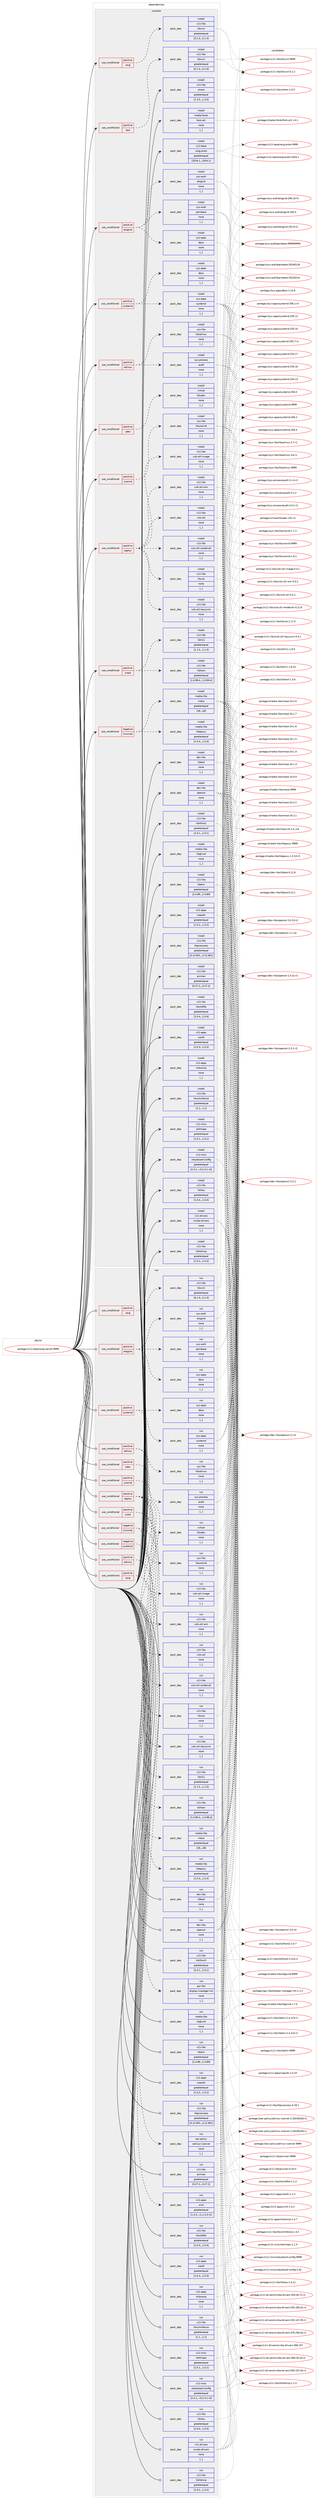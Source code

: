 digraph prolog {

# *************
# Graph options
# *************

newrank=true;
concentrate=true;
compound=true;
graph [rankdir=LR,fontname=Helvetica,fontsize=10,ranksep=1.5];#, ranksep=2.5, nodesep=0.2];
edge  [arrowhead=vee];
node  [fontname=Helvetica,fontsize=10];

# **********
# The ebuild
# **********

subgraph cluster_leftcol {
color=gray;
label=<<i>ebuild</i>>;
id [label="portage://x11-base/xorg-server-9999", color=red, width=4, href="../x11-base/xorg-server-9999.svg"];
}

# ****************
# The dependencies
# ****************

subgraph cluster_midcol {
color=gray;
label=<<i>dependencies</i>>;
subgraph cluster_compile {
fillcolor="#eeeeee";
style=filled;
label=<<i>compile</i>>;
subgraph cond11955 {
dependency33349 [label=<<TABLE BORDER="0" CELLBORDER="1" CELLSPACING="0" CELLPADDING="4"><TR><TD ROWSPAN="3" CELLPADDING="10">use_conditional</TD></TR><TR><TD>negative</TD></TR><TR><TD>minimal</TD></TR></TABLE>>, shape=none, color=red];
subgraph pack21119 {
dependency33350 [label=<<TABLE BORDER="0" CELLBORDER="1" CELLSPACING="0" CELLPADDING="4" WIDTH="220"><TR><TD ROWSPAN="6" CELLPADDING="30">pack_dep</TD></TR><TR><TD WIDTH="110">install</TD></TR><TR><TD>media-libs</TD></TR><TR><TD>mesa</TD></TR><TR><TD>greaterequal</TD></TR><TR><TD>[18,,,18]</TD></TR></TABLE>>, shape=none, color=blue];
}
dependency33349:e -> dependency33350:w [weight=20,style="dashed",arrowhead="vee"];
subgraph pack21120 {
dependency33351 [label=<<TABLE BORDER="0" CELLBORDER="1" CELLSPACING="0" CELLPADDING="4" WIDTH="220"><TR><TD ROWSPAN="6" CELLPADDING="30">pack_dep</TD></TR><TR><TD WIDTH="110">install</TD></TR><TR><TD>media-libs</TD></TR><TR><TD>libepoxy</TD></TR><TR><TD>greaterequal</TD></TR><TR><TD>[1.5.4,,,1.5.4]</TD></TR></TABLE>>, shape=none, color=blue];
}
dependency33349:e -> dependency33351:w [weight=20,style="dashed",arrowhead="vee"];
}
id:e -> dependency33349:w [weight=20,style="solid",arrowhead="vee"];
subgraph cond11956 {
dependency33352 [label=<<TABLE BORDER="0" CELLBORDER="1" CELLSPACING="0" CELLPADDING="4"><TR><TD ROWSPAN="3" CELLPADDING="10">use_conditional</TD></TR><TR><TD>positive</TD></TR><TR><TD>elogind</TD></TR></TABLE>>, shape=none, color=red];
subgraph pack21121 {
dependency33353 [label=<<TABLE BORDER="0" CELLBORDER="1" CELLSPACING="0" CELLPADDING="4" WIDTH="220"><TR><TD ROWSPAN="6" CELLPADDING="30">pack_dep</TD></TR><TR><TD WIDTH="110">install</TD></TR><TR><TD>sys-apps</TD></TR><TR><TD>dbus</TD></TR><TR><TD>none</TD></TR><TR><TD>[,,]</TD></TR></TABLE>>, shape=none, color=blue];
}
dependency33352:e -> dependency33353:w [weight=20,style="dashed",arrowhead="vee"];
subgraph pack21122 {
dependency33354 [label=<<TABLE BORDER="0" CELLBORDER="1" CELLSPACING="0" CELLPADDING="4" WIDTH="220"><TR><TD ROWSPAN="6" CELLPADDING="30">pack_dep</TD></TR><TR><TD WIDTH="110">install</TD></TR><TR><TD>sys-auth</TD></TR><TR><TD>elogind</TD></TR><TR><TD>none</TD></TR><TR><TD>[,,]</TD></TR></TABLE>>, shape=none, color=blue];
}
dependency33352:e -> dependency33354:w [weight=20,style="dashed",arrowhead="vee"];
subgraph pack21123 {
dependency33355 [label=<<TABLE BORDER="0" CELLBORDER="1" CELLSPACING="0" CELLPADDING="4" WIDTH="220"><TR><TD ROWSPAN="6" CELLPADDING="30">pack_dep</TD></TR><TR><TD WIDTH="110">install</TD></TR><TR><TD>sys-auth</TD></TR><TR><TD>pambase</TD></TR><TR><TD>none</TD></TR><TR><TD>[,,]</TD></TR></TABLE>>, shape=none, color=blue];
}
dependency33352:e -> dependency33355:w [weight=20,style="dashed",arrowhead="vee"];
}
id:e -> dependency33352:w [weight=20,style="solid",arrowhead="vee"];
subgraph cond11957 {
dependency33356 [label=<<TABLE BORDER="0" CELLBORDER="1" CELLSPACING="0" CELLPADDING="4"><TR><TD ROWSPAN="3" CELLPADDING="10">use_conditional</TD></TR><TR><TD>positive</TD></TR><TR><TD>selinux</TD></TR></TABLE>>, shape=none, color=red];
subgraph pack21124 {
dependency33357 [label=<<TABLE BORDER="0" CELLBORDER="1" CELLSPACING="0" CELLPADDING="4" WIDTH="220"><TR><TD ROWSPAN="6" CELLPADDING="30">pack_dep</TD></TR><TR><TD WIDTH="110">install</TD></TR><TR><TD>sys-process</TD></TR><TR><TD>audit</TD></TR><TR><TD>none</TD></TR><TR><TD>[,,]</TD></TR></TABLE>>, shape=none, color=blue];
}
dependency33356:e -> dependency33357:w [weight=20,style="dashed",arrowhead="vee"];
subgraph pack21125 {
dependency33358 [label=<<TABLE BORDER="0" CELLBORDER="1" CELLSPACING="0" CELLPADDING="4" WIDTH="220"><TR><TD ROWSPAN="6" CELLPADDING="30">pack_dep</TD></TR><TR><TD WIDTH="110">install</TD></TR><TR><TD>sys-libs</TD></TR><TR><TD>libselinux</TD></TR><TR><TD>none</TD></TR><TR><TD>[,,]</TD></TR></TABLE>>, shape=none, color=blue];
}
dependency33356:e -> dependency33358:w [weight=20,style="dashed",arrowhead="vee"];
}
id:e -> dependency33356:w [weight=20,style="solid",arrowhead="vee"];
subgraph cond11958 {
dependency33359 [label=<<TABLE BORDER="0" CELLBORDER="1" CELLSPACING="0" CELLPADDING="4"><TR><TD ROWSPAN="3" CELLPADDING="10">use_conditional</TD></TR><TR><TD>positive</TD></TR><TR><TD>systemd</TD></TR></TABLE>>, shape=none, color=red];
subgraph pack21126 {
dependency33360 [label=<<TABLE BORDER="0" CELLBORDER="1" CELLSPACING="0" CELLPADDING="4" WIDTH="220"><TR><TD ROWSPAN="6" CELLPADDING="30">pack_dep</TD></TR><TR><TD WIDTH="110">install</TD></TR><TR><TD>sys-apps</TD></TR><TR><TD>dbus</TD></TR><TR><TD>none</TD></TR><TR><TD>[,,]</TD></TR></TABLE>>, shape=none, color=blue];
}
dependency33359:e -> dependency33360:w [weight=20,style="dashed",arrowhead="vee"];
subgraph pack21127 {
dependency33361 [label=<<TABLE BORDER="0" CELLBORDER="1" CELLSPACING="0" CELLPADDING="4" WIDTH="220"><TR><TD ROWSPAN="6" CELLPADDING="30">pack_dep</TD></TR><TR><TD WIDTH="110">install</TD></TR><TR><TD>sys-apps</TD></TR><TR><TD>systemd</TD></TR><TR><TD>none</TD></TR><TR><TD>[,,]</TD></TR></TABLE>>, shape=none, color=blue];
}
dependency33359:e -> dependency33361:w [weight=20,style="dashed",arrowhead="vee"];
}
id:e -> dependency33359:w [weight=20,style="solid",arrowhead="vee"];
subgraph cond11959 {
dependency33362 [label=<<TABLE BORDER="0" CELLBORDER="1" CELLSPACING="0" CELLPADDING="4"><TR><TD ROWSPAN="3" CELLPADDING="10">use_conditional</TD></TR><TR><TD>positive</TD></TR><TR><TD>test</TD></TR></TABLE>>, shape=none, color=red];
subgraph pack21128 {
dependency33363 [label=<<TABLE BORDER="0" CELLBORDER="1" CELLSPACING="0" CELLPADDING="4" WIDTH="220"><TR><TD ROWSPAN="6" CELLPADDING="30">pack_dep</TD></TR><TR><TD WIDTH="110">install</TD></TR><TR><TD>x11-libs</TD></TR><TR><TD>libxcvt</TD></TR><TR><TD>greaterequal</TD></TR><TR><TD>[0.1.0,,,0.1.0]</TD></TR></TABLE>>, shape=none, color=blue];
}
dependency33362:e -> dependency33363:w [weight=20,style="dashed",arrowhead="vee"];
}
id:e -> dependency33362:w [weight=20,style="solid",arrowhead="vee"];
subgraph cond11960 {
dependency33364 [label=<<TABLE BORDER="0" CELLBORDER="1" CELLSPACING="0" CELLPADDING="4"><TR><TD ROWSPAN="3" CELLPADDING="10">use_conditional</TD></TR><TR><TD>positive</TD></TR><TR><TD>udev</TD></TR></TABLE>>, shape=none, color=red];
subgraph pack21129 {
dependency33365 [label=<<TABLE BORDER="0" CELLBORDER="1" CELLSPACING="0" CELLPADDING="4" WIDTH="220"><TR><TD ROWSPAN="6" CELLPADDING="30">pack_dep</TD></TR><TR><TD WIDTH="110">install</TD></TR><TR><TD>virtual</TD></TR><TR><TD>libudev</TD></TR><TR><TD>none</TD></TR><TR><TD>[,,]</TD></TR></TABLE>>, shape=none, color=blue];
}
dependency33364:e -> dependency33365:w [weight=20,style="dashed",arrowhead="vee"];
}
id:e -> dependency33364:w [weight=20,style="solid",arrowhead="vee"];
subgraph cond11961 {
dependency33366 [label=<<TABLE BORDER="0" CELLBORDER="1" CELLSPACING="0" CELLPADDING="4"><TR><TD ROWSPAN="3" CELLPADDING="10">use_conditional</TD></TR><TR><TD>positive</TD></TR><TR><TD>unwind</TD></TR></TABLE>>, shape=none, color=red];
subgraph pack21130 {
dependency33367 [label=<<TABLE BORDER="0" CELLBORDER="1" CELLSPACING="0" CELLPADDING="4" WIDTH="220"><TR><TD ROWSPAN="6" CELLPADDING="30">pack_dep</TD></TR><TR><TD WIDTH="110">install</TD></TR><TR><TD>sys-libs</TD></TR><TR><TD>libunwind</TD></TR><TR><TD>none</TD></TR><TR><TD>[,,]</TD></TR></TABLE>>, shape=none, color=blue];
}
dependency33366:e -> dependency33367:w [weight=20,style="dashed",arrowhead="vee"];
}
id:e -> dependency33366:w [weight=20,style="solid",arrowhead="vee"];
subgraph cond11962 {
dependency33368 [label=<<TABLE BORDER="0" CELLBORDER="1" CELLSPACING="0" CELLPADDING="4"><TR><TD ROWSPAN="3" CELLPADDING="10">use_conditional</TD></TR><TR><TD>positive</TD></TR><TR><TD>xephyr</TD></TR></TABLE>>, shape=none, color=red];
subgraph pack21131 {
dependency33369 [label=<<TABLE BORDER="0" CELLBORDER="1" CELLSPACING="0" CELLPADDING="4" WIDTH="220"><TR><TD ROWSPAN="6" CELLPADDING="30">pack_dep</TD></TR><TR><TD WIDTH="110">install</TD></TR><TR><TD>x11-libs</TD></TR><TR><TD>libxcb</TD></TR><TR><TD>none</TD></TR><TR><TD>[,,]</TD></TR></TABLE>>, shape=none, color=blue];
}
dependency33368:e -> dependency33369:w [weight=20,style="dashed",arrowhead="vee"];
subgraph pack21132 {
dependency33370 [label=<<TABLE BORDER="0" CELLBORDER="1" CELLSPACING="0" CELLPADDING="4" WIDTH="220"><TR><TD ROWSPAN="6" CELLPADDING="30">pack_dep</TD></TR><TR><TD WIDTH="110">install</TD></TR><TR><TD>x11-libs</TD></TR><TR><TD>xcb-util</TD></TR><TR><TD>none</TD></TR><TR><TD>[,,]</TD></TR></TABLE>>, shape=none, color=blue];
}
dependency33368:e -> dependency33370:w [weight=20,style="dashed",arrowhead="vee"];
subgraph pack21133 {
dependency33371 [label=<<TABLE BORDER="0" CELLBORDER="1" CELLSPACING="0" CELLPADDING="4" WIDTH="220"><TR><TD ROWSPAN="6" CELLPADDING="30">pack_dep</TD></TR><TR><TD WIDTH="110">install</TD></TR><TR><TD>x11-libs</TD></TR><TR><TD>xcb-util-image</TD></TR><TR><TD>none</TD></TR><TR><TD>[,,]</TD></TR></TABLE>>, shape=none, color=blue];
}
dependency33368:e -> dependency33371:w [weight=20,style="dashed",arrowhead="vee"];
subgraph pack21134 {
dependency33372 [label=<<TABLE BORDER="0" CELLBORDER="1" CELLSPACING="0" CELLPADDING="4" WIDTH="220"><TR><TD ROWSPAN="6" CELLPADDING="30">pack_dep</TD></TR><TR><TD WIDTH="110">install</TD></TR><TR><TD>x11-libs</TD></TR><TR><TD>xcb-util-keysyms</TD></TR><TR><TD>none</TD></TR><TR><TD>[,,]</TD></TR></TABLE>>, shape=none, color=blue];
}
dependency33368:e -> dependency33372:w [weight=20,style="dashed",arrowhead="vee"];
subgraph pack21135 {
dependency33373 [label=<<TABLE BORDER="0" CELLBORDER="1" CELLSPACING="0" CELLPADDING="4" WIDTH="220"><TR><TD ROWSPAN="6" CELLPADDING="30">pack_dep</TD></TR><TR><TD WIDTH="110">install</TD></TR><TR><TD>x11-libs</TD></TR><TR><TD>xcb-util-renderutil</TD></TR><TR><TD>none</TD></TR><TR><TD>[,,]</TD></TR></TABLE>>, shape=none, color=blue];
}
dependency33368:e -> dependency33373:w [weight=20,style="dashed",arrowhead="vee"];
subgraph pack21136 {
dependency33374 [label=<<TABLE BORDER="0" CELLBORDER="1" CELLSPACING="0" CELLPADDING="4" WIDTH="220"><TR><TD ROWSPAN="6" CELLPADDING="30">pack_dep</TD></TR><TR><TD WIDTH="110">install</TD></TR><TR><TD>x11-libs</TD></TR><TR><TD>xcb-util-wm</TD></TR><TR><TD>none</TD></TR><TR><TD>[,,]</TD></TR></TABLE>>, shape=none, color=blue];
}
dependency33368:e -> dependency33374:w [weight=20,style="dashed",arrowhead="vee"];
}
id:e -> dependency33368:w [weight=20,style="solid",arrowhead="vee"];
subgraph cond11963 {
dependency33375 [label=<<TABLE BORDER="0" CELLBORDER="1" CELLSPACING="0" CELLPADDING="4"><TR><TD ROWSPAN="3" CELLPADDING="10">use_conditional</TD></TR><TR><TD>positive</TD></TR><TR><TD>xnest</TD></TR></TABLE>>, shape=none, color=red];
subgraph pack21137 {
dependency33376 [label=<<TABLE BORDER="0" CELLBORDER="1" CELLSPACING="0" CELLPADDING="4" WIDTH="220"><TR><TD ROWSPAN="6" CELLPADDING="30">pack_dep</TD></TR><TR><TD WIDTH="110">install</TD></TR><TR><TD>x11-libs</TD></TR><TR><TD>libXext</TD></TR><TR><TD>greaterequal</TD></TR><TR><TD>[1.0.99.4,,,1.0.99.4]</TD></TR></TABLE>>, shape=none, color=blue];
}
dependency33375:e -> dependency33376:w [weight=20,style="dashed",arrowhead="vee"];
subgraph pack21138 {
dependency33377 [label=<<TABLE BORDER="0" CELLBORDER="1" CELLSPACING="0" CELLPADDING="4" WIDTH="220"><TR><TD ROWSPAN="6" CELLPADDING="30">pack_dep</TD></TR><TR><TD WIDTH="110">install</TD></TR><TR><TD>x11-libs</TD></TR><TR><TD>libX11</TD></TR><TR><TD>greaterequal</TD></TR><TR><TD>[1.1.5,,,1.1.5]</TD></TR></TABLE>>, shape=none, color=blue];
}
dependency33375:e -> dependency33377:w [weight=20,style="dashed",arrowhead="vee"];
}
id:e -> dependency33375:w [weight=20,style="solid",arrowhead="vee"];
subgraph cond11964 {
dependency33378 [label=<<TABLE BORDER="0" CELLBORDER="1" CELLSPACING="0" CELLPADDING="4"><TR><TD ROWSPAN="3" CELLPADDING="10">use_conditional</TD></TR><TR><TD>positive</TD></TR><TR><TD>xorg</TD></TR></TABLE>>, shape=none, color=red];
subgraph pack21139 {
dependency33379 [label=<<TABLE BORDER="0" CELLBORDER="1" CELLSPACING="0" CELLPADDING="4" WIDTH="220"><TR><TD ROWSPAN="6" CELLPADDING="30">pack_dep</TD></TR><TR><TD WIDTH="110">install</TD></TR><TR><TD>x11-libs</TD></TR><TR><TD>libxcvt</TD></TR><TR><TD>greaterequal</TD></TR><TR><TD>[0.1.0,,,0.1.0]</TD></TR></TABLE>>, shape=none, color=blue];
}
dependency33378:e -> dependency33379:w [weight=20,style="dashed",arrowhead="vee"];
}
id:e -> dependency33378:w [weight=20,style="solid",arrowhead="vee"];
subgraph pack21140 {
dependency33380 [label=<<TABLE BORDER="0" CELLBORDER="1" CELLSPACING="0" CELLPADDING="4" WIDTH="220"><TR><TD ROWSPAN="6" CELLPADDING="30">pack_dep</TD></TR><TR><TD WIDTH="110">install</TD></TR><TR><TD>dev-libs</TD></TR><TR><TD>libbsd</TD></TR><TR><TD>none</TD></TR><TR><TD>[,,]</TD></TR></TABLE>>, shape=none, color=blue];
}
id:e -> dependency33380:w [weight=20,style="solid",arrowhead="vee"];
subgraph pack21141 {
dependency33381 [label=<<TABLE BORDER="0" CELLBORDER="1" CELLSPACING="0" CELLPADDING="4" WIDTH="220"><TR><TD ROWSPAN="6" CELLPADDING="30">pack_dep</TD></TR><TR><TD WIDTH="110">install</TD></TR><TR><TD>dev-libs</TD></TR><TR><TD>openssl</TD></TR><TR><TD>none</TD></TR><TR><TD>[,,]</TD></TR></TABLE>>, shape=none, color=blue];
}
id:e -> dependency33381:w [weight=20,style="solid",arrowhead="vee"];
subgraph pack21142 {
dependency33382 [label=<<TABLE BORDER="0" CELLBORDER="1" CELLSPACING="0" CELLPADDING="4" WIDTH="220"><TR><TD ROWSPAN="6" CELLPADDING="30">pack_dep</TD></TR><TR><TD WIDTH="110">install</TD></TR><TR><TD>media-fonts</TD></TR><TR><TD>font-util</TD></TR><TR><TD>none</TD></TR><TR><TD>[,,]</TD></TR></TABLE>>, shape=none, color=blue];
}
id:e -> dependency33382:w [weight=20,style="solid",arrowhead="vee"];
subgraph pack21143 {
dependency33383 [label=<<TABLE BORDER="0" CELLBORDER="1" CELLSPACING="0" CELLPADDING="4" WIDTH="220"><TR><TD ROWSPAN="6" CELLPADDING="30">pack_dep</TD></TR><TR><TD WIDTH="110">install</TD></TR><TR><TD>media-libs</TD></TR><TR><TD>libglvnd</TD></TR><TR><TD>none</TD></TR><TR><TD>[,,]</TD></TR></TABLE>>, shape=none, color=blue];
}
id:e -> dependency33383:w [weight=20,style="solid",arrowhead="vee"];
subgraph pack21144 {
dependency33384 [label=<<TABLE BORDER="0" CELLBORDER="1" CELLSPACING="0" CELLPADDING="4" WIDTH="220"><TR><TD ROWSPAN="6" CELLPADDING="30">pack_dep</TD></TR><TR><TD WIDTH="110">install</TD></TR><TR><TD>x11-apps</TD></TR><TR><TD>iceauth</TD></TR><TR><TD>greaterequal</TD></TR><TR><TD>[1.0.2,,,1.0.2]</TD></TR></TABLE>>, shape=none, color=blue];
}
id:e -> dependency33384:w [weight=20,style="solid",arrowhead="vee"];
subgraph pack21145 {
dependency33385 [label=<<TABLE BORDER="0" CELLBORDER="1" CELLSPACING="0" CELLPADDING="4" WIDTH="220"><TR><TD ROWSPAN="6" CELLPADDING="30">pack_dep</TD></TR><TR><TD WIDTH="110">install</TD></TR><TR><TD>x11-apps</TD></TR><TR><TD>xauth</TD></TR><TR><TD>greaterequal</TD></TR><TR><TD>[1.0.3,,,1.0.3]</TD></TR></TABLE>>, shape=none, color=blue];
}
id:e -> dependency33385:w [weight=20,style="solid",arrowhead="vee"];
subgraph pack21146 {
dependency33386 [label=<<TABLE BORDER="0" CELLBORDER="1" CELLSPACING="0" CELLPADDING="4" WIDTH="220"><TR><TD ROWSPAN="6" CELLPADDING="30">pack_dep</TD></TR><TR><TD WIDTH="110">install</TD></TR><TR><TD>x11-apps</TD></TR><TR><TD>xkbcomp</TD></TR><TR><TD>none</TD></TR><TR><TD>[,,]</TD></TR></TABLE>>, shape=none, color=blue];
}
id:e -> dependency33386:w [weight=20,style="solid",arrowhead="vee"];
subgraph pack21147 {
dependency33387 [label=<<TABLE BORDER="0" CELLBORDER="1" CELLSPACING="0" CELLPADDING="4" WIDTH="220"><TR><TD ROWSPAN="6" CELLPADDING="30">pack_dep</TD></TR><TR><TD WIDTH="110">install</TD></TR><TR><TD>x11-base</TD></TR><TR><TD>xorg-proto</TD></TR><TR><TD>greaterequal</TD></TR><TR><TD>[2024.1,,,2024.1]</TD></TR></TABLE>>, shape=none, color=blue];
}
id:e -> dependency33387:w [weight=20,style="solid",arrowhead="vee"];
subgraph pack21148 {
dependency33388 [label=<<TABLE BORDER="0" CELLBORDER="1" CELLSPACING="0" CELLPADDING="4" WIDTH="220"><TR><TD ROWSPAN="6" CELLPADDING="30">pack_dep</TD></TR><TR><TD WIDTH="110">install</TD></TR><TR><TD>x11-libs</TD></TR><TR><TD>libXau</TD></TR><TR><TD>greaterequal</TD></TR><TR><TD>[1.0.4,,,1.0.4]</TD></TR></TABLE>>, shape=none, color=blue];
}
id:e -> dependency33388:w [weight=20,style="solid",arrowhead="vee"];
subgraph pack21149 {
dependency33389 [label=<<TABLE BORDER="0" CELLBORDER="1" CELLSPACING="0" CELLPADDING="4" WIDTH="220"><TR><TD ROWSPAN="6" CELLPADDING="30">pack_dep</TD></TR><TR><TD WIDTH="110">install</TD></TR><TR><TD>x11-libs</TD></TR><TR><TD>libXdmcp</TD></TR><TR><TD>greaterequal</TD></TR><TR><TD>[1.0.2,,,1.0.2]</TD></TR></TABLE>>, shape=none, color=blue];
}
id:e -> dependency33389:w [weight=20,style="solid",arrowhead="vee"];
subgraph pack21150 {
dependency33390 [label=<<TABLE BORDER="0" CELLBORDER="1" CELLSPACING="0" CELLPADDING="4" WIDTH="220"><TR><TD ROWSPAN="6" CELLPADDING="30">pack_dep</TD></TR><TR><TD WIDTH="110">install</TD></TR><TR><TD>x11-libs</TD></TR><TR><TD>libXfont2</TD></TR><TR><TD>greaterequal</TD></TR><TR><TD>[2.0.1,,,2.0.1]</TD></TR></TABLE>>, shape=none, color=blue];
}
id:e -> dependency33390:w [weight=20,style="solid",arrowhead="vee"];
subgraph pack21151 {
dependency33391 [label=<<TABLE BORDER="0" CELLBORDER="1" CELLSPACING="0" CELLPADDING="4" WIDTH="220"><TR><TD ROWSPAN="6" CELLPADDING="30">pack_dep</TD></TR><TR><TD WIDTH="110">install</TD></TR><TR><TD>x11-libs</TD></TR><TR><TD>libdrm</TD></TR><TR><TD>greaterequal</TD></TR><TR><TD>[2.4.89,,,2.4.89]</TD></TR></TABLE>>, shape=none, color=blue];
}
id:e -> dependency33391:w [weight=20,style="solid",arrowhead="vee"];
subgraph pack21152 {
dependency33392 [label=<<TABLE BORDER="0" CELLBORDER="1" CELLSPACING="0" CELLPADDING="4" WIDTH="220"><TR><TD ROWSPAN="6" CELLPADDING="30">pack_dep</TD></TR><TR><TD WIDTH="110">install</TD></TR><TR><TD>x11-libs</TD></TR><TR><TD>libpciaccess</TD></TR><TR><TD>greaterequal</TD></TR><TR><TD>[0.12.901,,,0.12.901]</TD></TR></TABLE>>, shape=none, color=blue];
}
id:e -> dependency33392:w [weight=20,style="solid",arrowhead="vee"];
subgraph pack21153 {
dependency33393 [label=<<TABLE BORDER="0" CELLBORDER="1" CELLSPACING="0" CELLPADDING="4" WIDTH="220"><TR><TD ROWSPAN="6" CELLPADDING="30">pack_dep</TD></TR><TR><TD WIDTH="110">install</TD></TR><TR><TD>x11-libs</TD></TR><TR><TD>libxkbfile</TD></TR><TR><TD>greaterequal</TD></TR><TR><TD>[1.0.4,,,1.0.4]</TD></TR></TABLE>>, shape=none, color=blue];
}
id:e -> dependency33393:w [weight=20,style="solid",arrowhead="vee"];
subgraph pack21154 {
dependency33394 [label=<<TABLE BORDER="0" CELLBORDER="1" CELLSPACING="0" CELLPADDING="4" WIDTH="220"><TR><TD ROWSPAN="6" CELLPADDING="30">pack_dep</TD></TR><TR><TD WIDTH="110">install</TD></TR><TR><TD>x11-libs</TD></TR><TR><TD>libxshmfence</TD></TR><TR><TD>greaterequal</TD></TR><TR><TD>[1.1,,,1.1]</TD></TR></TABLE>>, shape=none, color=blue];
}
id:e -> dependency33394:w [weight=20,style="solid",arrowhead="vee"];
subgraph pack21155 {
dependency33395 [label=<<TABLE BORDER="0" CELLBORDER="1" CELLSPACING="0" CELLPADDING="4" WIDTH="220"><TR><TD ROWSPAN="6" CELLPADDING="30">pack_dep</TD></TR><TR><TD WIDTH="110">install</TD></TR><TR><TD>x11-libs</TD></TR><TR><TD>pixman</TD></TR><TR><TD>greaterequal</TD></TR><TR><TD>[0.27.2,,,0.27.2]</TD></TR></TABLE>>, shape=none, color=blue];
}
id:e -> dependency33395:w [weight=20,style="solid",arrowhead="vee"];
subgraph pack21156 {
dependency33396 [label=<<TABLE BORDER="0" CELLBORDER="1" CELLSPACING="0" CELLPADDING="4" WIDTH="220"><TR><TD ROWSPAN="6" CELLPADDING="30">pack_dep</TD></TR><TR><TD WIDTH="110">install</TD></TR><TR><TD>x11-libs</TD></TR><TR><TD>xtrans</TD></TR><TR><TD>greaterequal</TD></TR><TR><TD>[1.3.5,,,1.3.5]</TD></TR></TABLE>>, shape=none, color=blue];
}
id:e -> dependency33396:w [weight=20,style="solid",arrowhead="vee"];
subgraph pack21157 {
dependency33397 [label=<<TABLE BORDER="0" CELLBORDER="1" CELLSPACING="0" CELLPADDING="4" WIDTH="220"><TR><TD ROWSPAN="6" CELLPADDING="30">pack_dep</TD></TR><TR><TD WIDTH="110">install</TD></TR><TR><TD>x11-misc</TD></TR><TR><TD>xbitmaps</TD></TR><TR><TD>greaterequal</TD></TR><TR><TD>[1.0.1,,,1.0.1]</TD></TR></TABLE>>, shape=none, color=blue];
}
id:e -> dependency33397:w [weight=20,style="solid",arrowhead="vee"];
subgraph pack21158 {
dependency33398 [label=<<TABLE BORDER="0" CELLBORDER="1" CELLSPACING="0" CELLPADDING="4" WIDTH="220"><TR><TD ROWSPAN="6" CELLPADDING="30">pack_dep</TD></TR><TR><TD WIDTH="110">install</TD></TR><TR><TD>x11-misc</TD></TR><TR><TD>xkeyboard-config</TD></TR><TR><TD>greaterequal</TD></TR><TR><TD>[2.4.1,,-r3,2.4.1-r3]</TD></TR></TABLE>>, shape=none, color=blue];
}
id:e -> dependency33398:w [weight=20,style="solid",arrowhead="vee"];
subgraph pack21159 {
dependency33399 [label=<<TABLE BORDER="0" CELLBORDER="1" CELLSPACING="0" CELLPADDING="4" WIDTH="220"><TR><TD ROWSPAN="6" CELLPADDING="30">pack_dep</TD></TR><TR><TD WIDTH="110">install</TD></TR><TR><TD>x11-drivers</TD></TR><TR><TD>nvidia-drivers</TD></TR><TR><TD>none</TD></TR><TR><TD>[,,]</TD></TR></TABLE>>, shape=none, color=blue];
}
id:e -> dependency33399:w [weight=20,style="solid",arrowhead="vee"];
}
subgraph cluster_compileandrun {
fillcolor="#eeeeee";
style=filled;
label=<<i>compile and run</i>>;
}
subgraph cluster_run {
fillcolor="#eeeeee";
style=filled;
label=<<i>run</i>>;
subgraph cond11965 {
dependency33400 [label=<<TABLE BORDER="0" CELLBORDER="1" CELLSPACING="0" CELLPADDING="4"><TR><TD ROWSPAN="3" CELLPADDING="10">use_conditional</TD></TR><TR><TD>negative</TD></TR><TR><TD>minimal</TD></TR></TABLE>>, shape=none, color=red];
subgraph pack21160 {
dependency33401 [label=<<TABLE BORDER="0" CELLBORDER="1" CELLSPACING="0" CELLPADDING="4" WIDTH="220"><TR><TD ROWSPAN="6" CELLPADDING="30">pack_dep</TD></TR><TR><TD WIDTH="110">run</TD></TR><TR><TD>media-libs</TD></TR><TR><TD>mesa</TD></TR><TR><TD>greaterequal</TD></TR><TR><TD>[18,,,18]</TD></TR></TABLE>>, shape=none, color=blue];
}
dependency33400:e -> dependency33401:w [weight=20,style="dashed",arrowhead="vee"];
subgraph pack21161 {
dependency33402 [label=<<TABLE BORDER="0" CELLBORDER="1" CELLSPACING="0" CELLPADDING="4" WIDTH="220"><TR><TD ROWSPAN="6" CELLPADDING="30">pack_dep</TD></TR><TR><TD WIDTH="110">run</TD></TR><TR><TD>media-libs</TD></TR><TR><TD>libepoxy</TD></TR><TR><TD>greaterequal</TD></TR><TR><TD>[1.5.4,,,1.5.4]</TD></TR></TABLE>>, shape=none, color=blue];
}
dependency33400:e -> dependency33402:w [weight=20,style="dashed",arrowhead="vee"];
}
id:e -> dependency33400:w [weight=20,style="solid",arrowhead="odot"];
subgraph cond11966 {
dependency33403 [label=<<TABLE BORDER="0" CELLBORDER="1" CELLSPACING="0" CELLPADDING="4"><TR><TD ROWSPAN="3" CELLPADDING="10">use_conditional</TD></TR><TR><TD>negative</TD></TR><TR><TD>systemd</TD></TR></TABLE>>, shape=none, color=red];
subgraph pack21162 {
dependency33404 [label=<<TABLE BORDER="0" CELLBORDER="1" CELLSPACING="0" CELLPADDING="4" WIDTH="220"><TR><TD ROWSPAN="6" CELLPADDING="30">pack_dep</TD></TR><TR><TD WIDTH="110">run</TD></TR><TR><TD>gui-libs</TD></TR><TR><TD>display-manager-init</TD></TR><TR><TD>none</TD></TR><TR><TD>[,,]</TD></TR></TABLE>>, shape=none, color=blue];
}
dependency33403:e -> dependency33404:w [weight=20,style="dashed",arrowhead="vee"];
}
id:e -> dependency33403:w [weight=20,style="solid",arrowhead="odot"];
subgraph cond11967 {
dependency33405 [label=<<TABLE BORDER="0" CELLBORDER="1" CELLSPACING="0" CELLPADDING="4"><TR><TD ROWSPAN="3" CELLPADDING="10">use_conditional</TD></TR><TR><TD>positive</TD></TR><TR><TD>elogind</TD></TR></TABLE>>, shape=none, color=red];
subgraph pack21163 {
dependency33406 [label=<<TABLE BORDER="0" CELLBORDER="1" CELLSPACING="0" CELLPADDING="4" WIDTH="220"><TR><TD ROWSPAN="6" CELLPADDING="30">pack_dep</TD></TR><TR><TD WIDTH="110">run</TD></TR><TR><TD>sys-apps</TD></TR><TR><TD>dbus</TD></TR><TR><TD>none</TD></TR><TR><TD>[,,]</TD></TR></TABLE>>, shape=none, color=blue];
}
dependency33405:e -> dependency33406:w [weight=20,style="dashed",arrowhead="vee"];
subgraph pack21164 {
dependency33407 [label=<<TABLE BORDER="0" CELLBORDER="1" CELLSPACING="0" CELLPADDING="4" WIDTH="220"><TR><TD ROWSPAN="6" CELLPADDING="30">pack_dep</TD></TR><TR><TD WIDTH="110">run</TD></TR><TR><TD>sys-auth</TD></TR><TR><TD>elogind</TD></TR><TR><TD>none</TD></TR><TR><TD>[,,]</TD></TR></TABLE>>, shape=none, color=blue];
}
dependency33405:e -> dependency33407:w [weight=20,style="dashed",arrowhead="vee"];
subgraph pack21165 {
dependency33408 [label=<<TABLE BORDER="0" CELLBORDER="1" CELLSPACING="0" CELLPADDING="4" WIDTH="220"><TR><TD ROWSPAN="6" CELLPADDING="30">pack_dep</TD></TR><TR><TD WIDTH="110">run</TD></TR><TR><TD>sys-auth</TD></TR><TR><TD>pambase</TD></TR><TR><TD>none</TD></TR><TR><TD>[,,]</TD></TR></TABLE>>, shape=none, color=blue];
}
dependency33405:e -> dependency33408:w [weight=20,style="dashed",arrowhead="vee"];
}
id:e -> dependency33405:w [weight=20,style="solid",arrowhead="odot"];
subgraph cond11968 {
dependency33409 [label=<<TABLE BORDER="0" CELLBORDER="1" CELLSPACING="0" CELLPADDING="4"><TR><TD ROWSPAN="3" CELLPADDING="10">use_conditional</TD></TR><TR><TD>positive</TD></TR><TR><TD>selinux</TD></TR></TABLE>>, shape=none, color=red];
subgraph pack21166 {
dependency33410 [label=<<TABLE BORDER="0" CELLBORDER="1" CELLSPACING="0" CELLPADDING="4" WIDTH="220"><TR><TD ROWSPAN="6" CELLPADDING="30">pack_dep</TD></TR><TR><TD WIDTH="110">run</TD></TR><TR><TD>sec-policy</TD></TR><TR><TD>selinux-xserver</TD></TR><TR><TD>none</TD></TR><TR><TD>[,,]</TD></TR></TABLE>>, shape=none, color=blue];
}
dependency33409:e -> dependency33410:w [weight=20,style="dashed",arrowhead="vee"];
}
id:e -> dependency33409:w [weight=20,style="solid",arrowhead="odot"];
subgraph cond11969 {
dependency33411 [label=<<TABLE BORDER="0" CELLBORDER="1" CELLSPACING="0" CELLPADDING="4"><TR><TD ROWSPAN="3" CELLPADDING="10">use_conditional</TD></TR><TR><TD>positive</TD></TR><TR><TD>selinux</TD></TR></TABLE>>, shape=none, color=red];
subgraph pack21167 {
dependency33412 [label=<<TABLE BORDER="0" CELLBORDER="1" CELLSPACING="0" CELLPADDING="4" WIDTH="220"><TR><TD ROWSPAN="6" CELLPADDING="30">pack_dep</TD></TR><TR><TD WIDTH="110">run</TD></TR><TR><TD>sys-process</TD></TR><TR><TD>audit</TD></TR><TR><TD>none</TD></TR><TR><TD>[,,]</TD></TR></TABLE>>, shape=none, color=blue];
}
dependency33411:e -> dependency33412:w [weight=20,style="dashed",arrowhead="vee"];
subgraph pack21168 {
dependency33413 [label=<<TABLE BORDER="0" CELLBORDER="1" CELLSPACING="0" CELLPADDING="4" WIDTH="220"><TR><TD ROWSPAN="6" CELLPADDING="30">pack_dep</TD></TR><TR><TD WIDTH="110">run</TD></TR><TR><TD>sys-libs</TD></TR><TR><TD>libselinux</TD></TR><TR><TD>none</TD></TR><TR><TD>[,,]</TD></TR></TABLE>>, shape=none, color=blue];
}
dependency33411:e -> dependency33413:w [weight=20,style="dashed",arrowhead="vee"];
}
id:e -> dependency33411:w [weight=20,style="solid",arrowhead="odot"];
subgraph cond11970 {
dependency33414 [label=<<TABLE BORDER="0" CELLBORDER="1" CELLSPACING="0" CELLPADDING="4"><TR><TD ROWSPAN="3" CELLPADDING="10">use_conditional</TD></TR><TR><TD>positive</TD></TR><TR><TD>systemd</TD></TR></TABLE>>, shape=none, color=red];
subgraph pack21169 {
dependency33415 [label=<<TABLE BORDER="0" CELLBORDER="1" CELLSPACING="0" CELLPADDING="4" WIDTH="220"><TR><TD ROWSPAN="6" CELLPADDING="30">pack_dep</TD></TR><TR><TD WIDTH="110">run</TD></TR><TR><TD>sys-apps</TD></TR><TR><TD>dbus</TD></TR><TR><TD>none</TD></TR><TR><TD>[,,]</TD></TR></TABLE>>, shape=none, color=blue];
}
dependency33414:e -> dependency33415:w [weight=20,style="dashed",arrowhead="vee"];
subgraph pack21170 {
dependency33416 [label=<<TABLE BORDER="0" CELLBORDER="1" CELLSPACING="0" CELLPADDING="4" WIDTH="220"><TR><TD ROWSPAN="6" CELLPADDING="30">pack_dep</TD></TR><TR><TD WIDTH="110">run</TD></TR><TR><TD>sys-apps</TD></TR><TR><TD>systemd</TD></TR><TR><TD>none</TD></TR><TR><TD>[,,]</TD></TR></TABLE>>, shape=none, color=blue];
}
dependency33414:e -> dependency33416:w [weight=20,style="dashed",arrowhead="vee"];
}
id:e -> dependency33414:w [weight=20,style="solid",arrowhead="odot"];
subgraph cond11971 {
dependency33417 [label=<<TABLE BORDER="0" CELLBORDER="1" CELLSPACING="0" CELLPADDING="4"><TR><TD ROWSPAN="3" CELLPADDING="10">use_conditional</TD></TR><TR><TD>positive</TD></TR><TR><TD>udev</TD></TR></TABLE>>, shape=none, color=red];
subgraph pack21171 {
dependency33418 [label=<<TABLE BORDER="0" CELLBORDER="1" CELLSPACING="0" CELLPADDING="4" WIDTH="220"><TR><TD ROWSPAN="6" CELLPADDING="30">pack_dep</TD></TR><TR><TD WIDTH="110">run</TD></TR><TR><TD>virtual</TD></TR><TR><TD>libudev</TD></TR><TR><TD>none</TD></TR><TR><TD>[,,]</TD></TR></TABLE>>, shape=none, color=blue];
}
dependency33417:e -> dependency33418:w [weight=20,style="dashed",arrowhead="vee"];
}
id:e -> dependency33417:w [weight=20,style="solid",arrowhead="odot"];
subgraph cond11972 {
dependency33419 [label=<<TABLE BORDER="0" CELLBORDER="1" CELLSPACING="0" CELLPADDING="4"><TR><TD ROWSPAN="3" CELLPADDING="10">use_conditional</TD></TR><TR><TD>positive</TD></TR><TR><TD>unwind</TD></TR></TABLE>>, shape=none, color=red];
subgraph pack21172 {
dependency33420 [label=<<TABLE BORDER="0" CELLBORDER="1" CELLSPACING="0" CELLPADDING="4" WIDTH="220"><TR><TD ROWSPAN="6" CELLPADDING="30">pack_dep</TD></TR><TR><TD WIDTH="110">run</TD></TR><TR><TD>sys-libs</TD></TR><TR><TD>libunwind</TD></TR><TR><TD>none</TD></TR><TR><TD>[,,]</TD></TR></TABLE>>, shape=none, color=blue];
}
dependency33419:e -> dependency33420:w [weight=20,style="dashed",arrowhead="vee"];
}
id:e -> dependency33419:w [weight=20,style="solid",arrowhead="odot"];
subgraph cond11973 {
dependency33421 [label=<<TABLE BORDER="0" CELLBORDER="1" CELLSPACING="0" CELLPADDING="4"><TR><TD ROWSPAN="3" CELLPADDING="10">use_conditional</TD></TR><TR><TD>positive</TD></TR><TR><TD>xephyr</TD></TR></TABLE>>, shape=none, color=red];
subgraph pack21173 {
dependency33422 [label=<<TABLE BORDER="0" CELLBORDER="1" CELLSPACING="0" CELLPADDING="4" WIDTH="220"><TR><TD ROWSPAN="6" CELLPADDING="30">pack_dep</TD></TR><TR><TD WIDTH="110">run</TD></TR><TR><TD>x11-libs</TD></TR><TR><TD>libxcb</TD></TR><TR><TD>none</TD></TR><TR><TD>[,,]</TD></TR></TABLE>>, shape=none, color=blue];
}
dependency33421:e -> dependency33422:w [weight=20,style="dashed",arrowhead="vee"];
subgraph pack21174 {
dependency33423 [label=<<TABLE BORDER="0" CELLBORDER="1" CELLSPACING="0" CELLPADDING="4" WIDTH="220"><TR><TD ROWSPAN="6" CELLPADDING="30">pack_dep</TD></TR><TR><TD WIDTH="110">run</TD></TR><TR><TD>x11-libs</TD></TR><TR><TD>xcb-util</TD></TR><TR><TD>none</TD></TR><TR><TD>[,,]</TD></TR></TABLE>>, shape=none, color=blue];
}
dependency33421:e -> dependency33423:w [weight=20,style="dashed",arrowhead="vee"];
subgraph pack21175 {
dependency33424 [label=<<TABLE BORDER="0" CELLBORDER="1" CELLSPACING="0" CELLPADDING="4" WIDTH="220"><TR><TD ROWSPAN="6" CELLPADDING="30">pack_dep</TD></TR><TR><TD WIDTH="110">run</TD></TR><TR><TD>x11-libs</TD></TR><TR><TD>xcb-util-image</TD></TR><TR><TD>none</TD></TR><TR><TD>[,,]</TD></TR></TABLE>>, shape=none, color=blue];
}
dependency33421:e -> dependency33424:w [weight=20,style="dashed",arrowhead="vee"];
subgraph pack21176 {
dependency33425 [label=<<TABLE BORDER="0" CELLBORDER="1" CELLSPACING="0" CELLPADDING="4" WIDTH="220"><TR><TD ROWSPAN="6" CELLPADDING="30">pack_dep</TD></TR><TR><TD WIDTH="110">run</TD></TR><TR><TD>x11-libs</TD></TR><TR><TD>xcb-util-keysyms</TD></TR><TR><TD>none</TD></TR><TR><TD>[,,]</TD></TR></TABLE>>, shape=none, color=blue];
}
dependency33421:e -> dependency33425:w [weight=20,style="dashed",arrowhead="vee"];
subgraph pack21177 {
dependency33426 [label=<<TABLE BORDER="0" CELLBORDER="1" CELLSPACING="0" CELLPADDING="4" WIDTH="220"><TR><TD ROWSPAN="6" CELLPADDING="30">pack_dep</TD></TR><TR><TD WIDTH="110">run</TD></TR><TR><TD>x11-libs</TD></TR><TR><TD>xcb-util-renderutil</TD></TR><TR><TD>none</TD></TR><TR><TD>[,,]</TD></TR></TABLE>>, shape=none, color=blue];
}
dependency33421:e -> dependency33426:w [weight=20,style="dashed",arrowhead="vee"];
subgraph pack21178 {
dependency33427 [label=<<TABLE BORDER="0" CELLBORDER="1" CELLSPACING="0" CELLPADDING="4" WIDTH="220"><TR><TD ROWSPAN="6" CELLPADDING="30">pack_dep</TD></TR><TR><TD WIDTH="110">run</TD></TR><TR><TD>x11-libs</TD></TR><TR><TD>xcb-util-wm</TD></TR><TR><TD>none</TD></TR><TR><TD>[,,]</TD></TR></TABLE>>, shape=none, color=blue];
}
dependency33421:e -> dependency33427:w [weight=20,style="dashed",arrowhead="vee"];
}
id:e -> dependency33421:w [weight=20,style="solid",arrowhead="odot"];
subgraph cond11974 {
dependency33428 [label=<<TABLE BORDER="0" CELLBORDER="1" CELLSPACING="0" CELLPADDING="4"><TR><TD ROWSPAN="3" CELLPADDING="10">use_conditional</TD></TR><TR><TD>positive</TD></TR><TR><TD>xnest</TD></TR></TABLE>>, shape=none, color=red];
subgraph pack21179 {
dependency33429 [label=<<TABLE BORDER="0" CELLBORDER="1" CELLSPACING="0" CELLPADDING="4" WIDTH="220"><TR><TD ROWSPAN="6" CELLPADDING="30">pack_dep</TD></TR><TR><TD WIDTH="110">run</TD></TR><TR><TD>x11-libs</TD></TR><TR><TD>libXext</TD></TR><TR><TD>greaterequal</TD></TR><TR><TD>[1.0.99.4,,,1.0.99.4]</TD></TR></TABLE>>, shape=none, color=blue];
}
dependency33428:e -> dependency33429:w [weight=20,style="dashed",arrowhead="vee"];
subgraph pack21180 {
dependency33430 [label=<<TABLE BORDER="0" CELLBORDER="1" CELLSPACING="0" CELLPADDING="4" WIDTH="220"><TR><TD ROWSPAN="6" CELLPADDING="30">pack_dep</TD></TR><TR><TD WIDTH="110">run</TD></TR><TR><TD>x11-libs</TD></TR><TR><TD>libX11</TD></TR><TR><TD>greaterequal</TD></TR><TR><TD>[1.1.5,,,1.1.5]</TD></TR></TABLE>>, shape=none, color=blue];
}
dependency33428:e -> dependency33430:w [weight=20,style="dashed",arrowhead="vee"];
}
id:e -> dependency33428:w [weight=20,style="solid",arrowhead="odot"];
subgraph cond11975 {
dependency33431 [label=<<TABLE BORDER="0" CELLBORDER="1" CELLSPACING="0" CELLPADDING="4"><TR><TD ROWSPAN="3" CELLPADDING="10">use_conditional</TD></TR><TR><TD>positive</TD></TR><TR><TD>xorg</TD></TR></TABLE>>, shape=none, color=red];
subgraph pack21181 {
dependency33432 [label=<<TABLE BORDER="0" CELLBORDER="1" CELLSPACING="0" CELLPADDING="4" WIDTH="220"><TR><TD ROWSPAN="6" CELLPADDING="30">pack_dep</TD></TR><TR><TD WIDTH="110">run</TD></TR><TR><TD>x11-apps</TD></TR><TR><TD>xinit</TD></TR><TR><TD>greaterequal</TD></TR><TR><TD>[1.3.3,,-r1,1.3.3-r1]</TD></TR></TABLE>>, shape=none, color=blue];
}
dependency33431:e -> dependency33432:w [weight=20,style="dashed",arrowhead="vee"];
}
id:e -> dependency33431:w [weight=20,style="solid",arrowhead="odot"];
subgraph cond11976 {
dependency33433 [label=<<TABLE BORDER="0" CELLBORDER="1" CELLSPACING="0" CELLPADDING="4"><TR><TD ROWSPAN="3" CELLPADDING="10">use_conditional</TD></TR><TR><TD>positive</TD></TR><TR><TD>xorg</TD></TR></TABLE>>, shape=none, color=red];
subgraph pack21182 {
dependency33434 [label=<<TABLE BORDER="0" CELLBORDER="1" CELLSPACING="0" CELLPADDING="4" WIDTH="220"><TR><TD ROWSPAN="6" CELLPADDING="30">pack_dep</TD></TR><TR><TD WIDTH="110">run</TD></TR><TR><TD>x11-libs</TD></TR><TR><TD>libxcvt</TD></TR><TR><TD>greaterequal</TD></TR><TR><TD>[0.1.0,,,0.1.0]</TD></TR></TABLE>>, shape=none, color=blue];
}
dependency33433:e -> dependency33434:w [weight=20,style="dashed",arrowhead="vee"];
}
id:e -> dependency33433:w [weight=20,style="solid",arrowhead="odot"];
subgraph pack21183 {
dependency33435 [label=<<TABLE BORDER="0" CELLBORDER="1" CELLSPACING="0" CELLPADDING="4" WIDTH="220"><TR><TD ROWSPAN="6" CELLPADDING="30">pack_dep</TD></TR><TR><TD WIDTH="110">run</TD></TR><TR><TD>dev-libs</TD></TR><TR><TD>libbsd</TD></TR><TR><TD>none</TD></TR><TR><TD>[,,]</TD></TR></TABLE>>, shape=none, color=blue];
}
id:e -> dependency33435:w [weight=20,style="solid",arrowhead="odot"];
subgraph pack21184 {
dependency33436 [label=<<TABLE BORDER="0" CELLBORDER="1" CELLSPACING="0" CELLPADDING="4" WIDTH="220"><TR><TD ROWSPAN="6" CELLPADDING="30">pack_dep</TD></TR><TR><TD WIDTH="110">run</TD></TR><TR><TD>dev-libs</TD></TR><TR><TD>openssl</TD></TR><TR><TD>none</TD></TR><TR><TD>[,,]</TD></TR></TABLE>>, shape=none, color=blue];
}
id:e -> dependency33436:w [weight=20,style="solid",arrowhead="odot"];
subgraph pack21185 {
dependency33437 [label=<<TABLE BORDER="0" CELLBORDER="1" CELLSPACING="0" CELLPADDING="4" WIDTH="220"><TR><TD ROWSPAN="6" CELLPADDING="30">pack_dep</TD></TR><TR><TD WIDTH="110">run</TD></TR><TR><TD>media-libs</TD></TR><TR><TD>libglvnd</TD></TR><TR><TD>none</TD></TR><TR><TD>[,,]</TD></TR></TABLE>>, shape=none, color=blue];
}
id:e -> dependency33437:w [weight=20,style="solid",arrowhead="odot"];
subgraph pack21186 {
dependency33438 [label=<<TABLE BORDER="0" CELLBORDER="1" CELLSPACING="0" CELLPADDING="4" WIDTH="220"><TR><TD ROWSPAN="6" CELLPADDING="30">pack_dep</TD></TR><TR><TD WIDTH="110">run</TD></TR><TR><TD>x11-apps</TD></TR><TR><TD>iceauth</TD></TR><TR><TD>greaterequal</TD></TR><TR><TD>[1.0.2,,,1.0.2]</TD></TR></TABLE>>, shape=none, color=blue];
}
id:e -> dependency33438:w [weight=20,style="solid",arrowhead="odot"];
subgraph pack21187 {
dependency33439 [label=<<TABLE BORDER="0" CELLBORDER="1" CELLSPACING="0" CELLPADDING="4" WIDTH="220"><TR><TD ROWSPAN="6" CELLPADDING="30">pack_dep</TD></TR><TR><TD WIDTH="110">run</TD></TR><TR><TD>x11-apps</TD></TR><TR><TD>xauth</TD></TR><TR><TD>greaterequal</TD></TR><TR><TD>[1.0.3,,,1.0.3]</TD></TR></TABLE>>, shape=none, color=blue];
}
id:e -> dependency33439:w [weight=20,style="solid",arrowhead="odot"];
subgraph pack21188 {
dependency33440 [label=<<TABLE BORDER="0" CELLBORDER="1" CELLSPACING="0" CELLPADDING="4" WIDTH="220"><TR><TD ROWSPAN="6" CELLPADDING="30">pack_dep</TD></TR><TR><TD WIDTH="110">run</TD></TR><TR><TD>x11-apps</TD></TR><TR><TD>xkbcomp</TD></TR><TR><TD>none</TD></TR><TR><TD>[,,]</TD></TR></TABLE>>, shape=none, color=blue];
}
id:e -> dependency33440:w [weight=20,style="solid",arrowhead="odot"];
subgraph pack21189 {
dependency33441 [label=<<TABLE BORDER="0" CELLBORDER="1" CELLSPACING="0" CELLPADDING="4" WIDTH="220"><TR><TD ROWSPAN="6" CELLPADDING="30">pack_dep</TD></TR><TR><TD WIDTH="110">run</TD></TR><TR><TD>x11-libs</TD></TR><TR><TD>libXau</TD></TR><TR><TD>greaterequal</TD></TR><TR><TD>[1.0.4,,,1.0.4]</TD></TR></TABLE>>, shape=none, color=blue];
}
id:e -> dependency33441:w [weight=20,style="solid",arrowhead="odot"];
subgraph pack21190 {
dependency33442 [label=<<TABLE BORDER="0" CELLBORDER="1" CELLSPACING="0" CELLPADDING="4" WIDTH="220"><TR><TD ROWSPAN="6" CELLPADDING="30">pack_dep</TD></TR><TR><TD WIDTH="110">run</TD></TR><TR><TD>x11-libs</TD></TR><TR><TD>libXdmcp</TD></TR><TR><TD>greaterequal</TD></TR><TR><TD>[1.0.2,,,1.0.2]</TD></TR></TABLE>>, shape=none, color=blue];
}
id:e -> dependency33442:w [weight=20,style="solid",arrowhead="odot"];
subgraph pack21191 {
dependency33443 [label=<<TABLE BORDER="0" CELLBORDER="1" CELLSPACING="0" CELLPADDING="4" WIDTH="220"><TR><TD ROWSPAN="6" CELLPADDING="30">pack_dep</TD></TR><TR><TD WIDTH="110">run</TD></TR><TR><TD>x11-libs</TD></TR><TR><TD>libXfont2</TD></TR><TR><TD>greaterequal</TD></TR><TR><TD>[2.0.1,,,2.0.1]</TD></TR></TABLE>>, shape=none, color=blue];
}
id:e -> dependency33443:w [weight=20,style="solid",arrowhead="odot"];
subgraph pack21192 {
dependency33444 [label=<<TABLE BORDER="0" CELLBORDER="1" CELLSPACING="0" CELLPADDING="4" WIDTH="220"><TR><TD ROWSPAN="6" CELLPADDING="30">pack_dep</TD></TR><TR><TD WIDTH="110">run</TD></TR><TR><TD>x11-libs</TD></TR><TR><TD>libdrm</TD></TR><TR><TD>greaterequal</TD></TR><TR><TD>[2.4.89,,,2.4.89]</TD></TR></TABLE>>, shape=none, color=blue];
}
id:e -> dependency33444:w [weight=20,style="solid",arrowhead="odot"];
subgraph pack21193 {
dependency33445 [label=<<TABLE BORDER="0" CELLBORDER="1" CELLSPACING="0" CELLPADDING="4" WIDTH="220"><TR><TD ROWSPAN="6" CELLPADDING="30">pack_dep</TD></TR><TR><TD WIDTH="110">run</TD></TR><TR><TD>x11-libs</TD></TR><TR><TD>libpciaccess</TD></TR><TR><TD>greaterequal</TD></TR><TR><TD>[0.12.901,,,0.12.901]</TD></TR></TABLE>>, shape=none, color=blue];
}
id:e -> dependency33445:w [weight=20,style="solid",arrowhead="odot"];
subgraph pack21194 {
dependency33446 [label=<<TABLE BORDER="0" CELLBORDER="1" CELLSPACING="0" CELLPADDING="4" WIDTH="220"><TR><TD ROWSPAN="6" CELLPADDING="30">pack_dep</TD></TR><TR><TD WIDTH="110">run</TD></TR><TR><TD>x11-libs</TD></TR><TR><TD>libxkbfile</TD></TR><TR><TD>greaterequal</TD></TR><TR><TD>[1.0.4,,,1.0.4]</TD></TR></TABLE>>, shape=none, color=blue];
}
id:e -> dependency33446:w [weight=20,style="solid",arrowhead="odot"];
subgraph pack21195 {
dependency33447 [label=<<TABLE BORDER="0" CELLBORDER="1" CELLSPACING="0" CELLPADDING="4" WIDTH="220"><TR><TD ROWSPAN="6" CELLPADDING="30">pack_dep</TD></TR><TR><TD WIDTH="110">run</TD></TR><TR><TD>x11-libs</TD></TR><TR><TD>libxshmfence</TD></TR><TR><TD>greaterequal</TD></TR><TR><TD>[1.1,,,1.1]</TD></TR></TABLE>>, shape=none, color=blue];
}
id:e -> dependency33447:w [weight=20,style="solid",arrowhead="odot"];
subgraph pack21196 {
dependency33448 [label=<<TABLE BORDER="0" CELLBORDER="1" CELLSPACING="0" CELLPADDING="4" WIDTH="220"><TR><TD ROWSPAN="6" CELLPADDING="30">pack_dep</TD></TR><TR><TD WIDTH="110">run</TD></TR><TR><TD>x11-libs</TD></TR><TR><TD>pixman</TD></TR><TR><TD>greaterequal</TD></TR><TR><TD>[0.27.2,,,0.27.2]</TD></TR></TABLE>>, shape=none, color=blue];
}
id:e -> dependency33448:w [weight=20,style="solid",arrowhead="odot"];
subgraph pack21197 {
dependency33449 [label=<<TABLE BORDER="0" CELLBORDER="1" CELLSPACING="0" CELLPADDING="4" WIDTH="220"><TR><TD ROWSPAN="6" CELLPADDING="30">pack_dep</TD></TR><TR><TD WIDTH="110">run</TD></TR><TR><TD>x11-misc</TD></TR><TR><TD>xbitmaps</TD></TR><TR><TD>greaterequal</TD></TR><TR><TD>[1.0.1,,,1.0.1]</TD></TR></TABLE>>, shape=none, color=blue];
}
id:e -> dependency33449:w [weight=20,style="solid",arrowhead="odot"];
subgraph pack21198 {
dependency33450 [label=<<TABLE BORDER="0" CELLBORDER="1" CELLSPACING="0" CELLPADDING="4" WIDTH="220"><TR><TD ROWSPAN="6" CELLPADDING="30">pack_dep</TD></TR><TR><TD WIDTH="110">run</TD></TR><TR><TD>x11-misc</TD></TR><TR><TD>xkeyboard-config</TD></TR><TR><TD>greaterequal</TD></TR><TR><TD>[2.4.1,,-r3,2.4.1-r3]</TD></TR></TABLE>>, shape=none, color=blue];
}
id:e -> dependency33450:w [weight=20,style="solid",arrowhead="odot"];
subgraph pack21199 {
dependency33451 [label=<<TABLE BORDER="0" CELLBORDER="1" CELLSPACING="0" CELLPADDING="4" WIDTH="220"><TR><TD ROWSPAN="6" CELLPADDING="30">pack_dep</TD></TR><TR><TD WIDTH="110">run</TD></TR><TR><TD>x11-drivers</TD></TR><TR><TD>nvidia-drivers</TD></TR><TR><TD>none</TD></TR><TR><TD>[,,]</TD></TR></TABLE>>, shape=none, color=blue];
}
id:e -> dependency33451:w [weight=20,style="solid",arrowhead="odot"];
}
}

# **************
# The candidates
# **************

subgraph cluster_choices {
rank=same;
color=gray;
label=<<i>candidates</i>>;

subgraph choice21119 {
color=black;
nodesep=1;
choice10910110010597451081059811547109101115974557575757 [label="portage://media-libs/mesa-9999", color=red, width=4,href="../media-libs/mesa-9999.svg"];
choice109101100105974510810598115471091011159745505246504650 [label="portage://media-libs/mesa-24.2.2", color=red, width=4,href="../media-libs/mesa-24.2.2.svg"];
choice109101100105974510810598115471091011159745505246504649 [label="portage://media-libs/mesa-24.2.1", color=red, width=4,href="../media-libs/mesa-24.2.1.svg"];
choice109101100105974510810598115471091011159745505246504648951149952 [label="portage://media-libs/mesa-24.2.0_rc4", color=red, width=4,href="../media-libs/mesa-24.2.0_rc4.svg"];
choice109101100105974510810598115471091011159745505246504648 [label="portage://media-libs/mesa-24.2.0", color=red, width=4,href="../media-libs/mesa-24.2.0.svg"];
choice109101100105974510810598115471091011159745505246494655 [label="portage://media-libs/mesa-24.1.7", color=red, width=4,href="../media-libs/mesa-24.1.7.svg"];
choice109101100105974510810598115471091011159745505246494654 [label="portage://media-libs/mesa-24.1.6", color=red, width=4,href="../media-libs/mesa-24.1.6.svg"];
choice109101100105974510810598115471091011159745505246494653 [label="portage://media-libs/mesa-24.1.5", color=red, width=4,href="../media-libs/mesa-24.1.5.svg"];
choice109101100105974510810598115471091011159745505246494652 [label="portage://media-libs/mesa-24.1.4", color=red, width=4,href="../media-libs/mesa-24.1.4.svg"];
choice109101100105974510810598115471091011159745505246494651 [label="portage://media-libs/mesa-24.1.3", color=red, width=4,href="../media-libs/mesa-24.1.3.svg"];
choice109101100105974510810598115471091011159745505246484657 [label="portage://media-libs/mesa-24.0.9", color=red, width=4,href="../media-libs/mesa-24.0.9.svg"];
dependency33350:e -> choice10910110010597451081059811547109101115974557575757:w [style=dotted,weight="100"];
dependency33350:e -> choice109101100105974510810598115471091011159745505246504650:w [style=dotted,weight="100"];
dependency33350:e -> choice109101100105974510810598115471091011159745505246504649:w [style=dotted,weight="100"];
dependency33350:e -> choice109101100105974510810598115471091011159745505246504648951149952:w [style=dotted,weight="100"];
dependency33350:e -> choice109101100105974510810598115471091011159745505246504648:w [style=dotted,weight="100"];
dependency33350:e -> choice109101100105974510810598115471091011159745505246494655:w [style=dotted,weight="100"];
dependency33350:e -> choice109101100105974510810598115471091011159745505246494654:w [style=dotted,weight="100"];
dependency33350:e -> choice109101100105974510810598115471091011159745505246494653:w [style=dotted,weight="100"];
dependency33350:e -> choice109101100105974510810598115471091011159745505246494652:w [style=dotted,weight="100"];
dependency33350:e -> choice109101100105974510810598115471091011159745505246494651:w [style=dotted,weight="100"];
dependency33350:e -> choice109101100105974510810598115471091011159745505246484657:w [style=dotted,weight="100"];
}
subgraph choice21120 {
color=black;
nodesep=1;
choice10910110010597451081059811547108105981011121111201214557575757 [label="portage://media-libs/libepoxy-9999", color=red, width=4,href="../media-libs/libepoxy-9999.svg"];
choice1091011001059745108105981154710810598101112111120121454946534649484511451 [label="portage://media-libs/libepoxy-1.5.10-r3", color=red, width=4,href="../media-libs/libepoxy-1.5.10-r3.svg"];
dependency33351:e -> choice10910110010597451081059811547108105981011121111201214557575757:w [style=dotted,weight="100"];
dependency33351:e -> choice1091011001059745108105981154710810598101112111120121454946534649484511451:w [style=dotted,weight="100"];
}
subgraph choice21121 {
color=black;
nodesep=1;
choice1151211154597112112115471009811711545494649534656 [label="portage://sys-apps/dbus-1.15.8", color=red, width=4,href="../sys-apps/dbus-1.15.8.svg"];
dependency33353:e -> choice1151211154597112112115471009811711545494649534656:w [style=dotted,weight="100"];
}
subgraph choice21122 {
color=black;
nodesep=1;
choice115121115459711711610447101108111103105110100455053534653 [label="portage://sys-auth/elogind-255.5", color=red, width=4,href="../sys-auth/elogind-255.5.svg"];
choice1151211154597117116104471011081111031051101004550535046574511450 [label="portage://sys-auth/elogind-252.9-r2", color=red, width=4,href="../sys-auth/elogind-252.9-r2.svg"];
choice115121115459711711610447101108111103105110100455052544649484511452 [label="portage://sys-auth/elogind-246.10-r4", color=red, width=4,href="../sys-auth/elogind-246.10-r4.svg"];
dependency33354:e -> choice115121115459711711610447101108111103105110100455053534653:w [style=dotted,weight="100"];
dependency33354:e -> choice1151211154597117116104471011081111031051101004550535046574511450:w [style=dotted,weight="100"];
dependency33354:e -> choice115121115459711711610447101108111103105110100455052544649484511452:w [style=dotted,weight="100"];
}
subgraph choice21123 {
color=black;
nodesep=1;
choice11512111545971171161044711297109989711510145575757575757575757 [label="portage://sys-auth/pambase-999999999", color=red, width=4,href="../sys-auth/pambase-999999999.svg"];
choice115121115459711711610447112971099897115101455048505248495056 [label="portage://sys-auth/pambase-20240128", color=red, width=4,href="../sys-auth/pambase-20240128.svg"];
choice115121115459711711610447112971099897115101455048505048504952 [label="portage://sys-auth/pambase-20220214", color=red, width=4,href="../sys-auth/pambase-20220214.svg"];
dependency33355:e -> choice11512111545971171161044711297109989711510145575757575757575757:w [style=dotted,weight="100"];
dependency33355:e -> choice115121115459711711610447112971099897115101455048505248495056:w [style=dotted,weight="100"];
dependency33355:e -> choice115121115459711711610447112971099897115101455048505048504952:w [style=dotted,weight="100"];
}
subgraph choice21124 {
color=black;
nodesep=1;
choice115121115451121141119910111511547971171001051164552464846494511449 [label="portage://sys-process/audit-4.0.1-r1", color=red, width=4,href="../sys-process/audit-4.0.1-r1.svg"];
choice115121115451121141119910111511547971171001051164551464946524511449 [label="portage://sys-process/audit-3.1.4-r1", color=red, width=4,href="../sys-process/audit-3.1.4-r1.svg"];
choice11512111545112114111991011151154797117100105116455146494650 [label="portage://sys-process/audit-3.1.2", color=red, width=4,href="../sys-process/audit-3.1.2.svg"];
dependency33357:e -> choice115121115451121141119910111511547971171001051164552464846494511449:w [style=dotted,weight="100"];
dependency33357:e -> choice115121115451121141119910111511547971171001051164551464946524511449:w [style=dotted,weight="100"];
dependency33357:e -> choice11512111545112114111991011151154797117100105116455146494650:w [style=dotted,weight="100"];
}
subgraph choice21125 {
color=black;
nodesep=1;
choice115121115451081059811547108105981151011081051101171204557575757 [label="portage://sys-libs/libselinux-9999", color=red, width=4,href="../sys-libs/libselinux-9999.svg"];
choice11512111545108105981154710810598115101108105110117120455146554511449 [label="portage://sys-libs/libselinux-3.7-r1", color=red, width=4,href="../sys-libs/libselinux-3.7-r1.svg"];
choice11512111545108105981154710810598115101108105110117120455146544511449 [label="portage://sys-libs/libselinux-3.6-r1", color=red, width=4,href="../sys-libs/libselinux-3.6-r1.svg"];
dependency33358:e -> choice115121115451081059811547108105981151011081051101171204557575757:w [style=dotted,weight="100"];
dependency33358:e -> choice11512111545108105981154710810598115101108105110117120455146554511449:w [style=dotted,weight="100"];
dependency33358:e -> choice11512111545108105981154710810598115101108105110117120455146544511449:w [style=dotted,weight="100"];
}
subgraph choice21126 {
color=black;
nodesep=1;
choice1151211154597112112115471009811711545494649534656 [label="portage://sys-apps/dbus-1.15.8", color=red, width=4,href="../sys-apps/dbus-1.15.8.svg"];
dependency33360:e -> choice1151211154597112112115471009811711545494649534656:w [style=dotted,weight="100"];
}
subgraph choice21127 {
color=black;
nodesep=1;
choice1151211154597112112115471151211151161011091004557575757 [label="portage://sys-apps/systemd-9999", color=red, width=4,href="../sys-apps/systemd-9999.svg"];
choice115121115459711211211547115121115116101109100455053544653 [label="portage://sys-apps/systemd-256.5", color=red, width=4,href="../sys-apps/systemd-256.5.svg"];
choice115121115459711211211547115121115116101109100455053544652 [label="portage://sys-apps/systemd-256.4", color=red, width=4,href="../sys-apps/systemd-256.4.svg"];
choice115121115459711211211547115121115116101109100455053544650 [label="portage://sys-apps/systemd-256.2", color=red, width=4,href="../sys-apps/systemd-256.2.svg"];
choice1151211154597112112115471151211151161011091004550535446494511451 [label="portage://sys-apps/systemd-256.1-r3", color=red, width=4,href="../sys-apps/systemd-256.1-r3.svg"];
choice11512111545971121121154711512111511610110910045505353464949 [label="portage://sys-apps/systemd-255.11", color=red, width=4,href="../sys-apps/systemd-255.11.svg"];
choice11512111545971121121154711512111511610110910045505353464948 [label="portage://sys-apps/systemd-255.10", color=red, width=4,href="../sys-apps/systemd-255.10.svg"];
choice1151211154597112112115471151211151161011091004550535346554511449 [label="portage://sys-apps/systemd-255.7-r1", color=red, width=4,href="../sys-apps/systemd-255.7-r1.svg"];
choice11512111545971121121154711512111511610110910045505352464955 [label="portage://sys-apps/systemd-254.17", color=red, width=4,href="../sys-apps/systemd-254.17.svg"];
choice11512111545971121121154711512111511610110910045505352464954 [label="portage://sys-apps/systemd-254.16", color=red, width=4,href="../sys-apps/systemd-254.16.svg"];
choice11512111545971121121154711512111511610110910045505352464951 [label="portage://sys-apps/systemd-254.13", color=red, width=4,href="../sys-apps/systemd-254.13.svg"];
dependency33361:e -> choice1151211154597112112115471151211151161011091004557575757:w [style=dotted,weight="100"];
dependency33361:e -> choice115121115459711211211547115121115116101109100455053544653:w [style=dotted,weight="100"];
dependency33361:e -> choice115121115459711211211547115121115116101109100455053544652:w [style=dotted,weight="100"];
dependency33361:e -> choice115121115459711211211547115121115116101109100455053544650:w [style=dotted,weight="100"];
dependency33361:e -> choice1151211154597112112115471151211151161011091004550535446494511451:w [style=dotted,weight="100"];
dependency33361:e -> choice11512111545971121121154711512111511610110910045505353464949:w [style=dotted,weight="100"];
dependency33361:e -> choice11512111545971121121154711512111511610110910045505353464948:w [style=dotted,weight="100"];
dependency33361:e -> choice1151211154597112112115471151211151161011091004550535346554511449:w [style=dotted,weight="100"];
dependency33361:e -> choice11512111545971121121154711512111511610110910045505352464955:w [style=dotted,weight="100"];
dependency33361:e -> choice11512111545971121121154711512111511610110910045505352464954:w [style=dotted,weight="100"];
dependency33361:e -> choice11512111545971121121154711512111511610110910045505352464951:w [style=dotted,weight="100"];
}
subgraph choice21128 {
color=black;
nodesep=1;
choice120494945108105981154710810598120991181164557575757 [label="portage://x11-libs/libxcvt-9999", color=red, width=4,href="../x11-libs/libxcvt-9999.svg"];
choice12049494510810598115471081059812099118116454846494650 [label="portage://x11-libs/libxcvt-0.1.2", color=red, width=4,href="../x11-libs/libxcvt-0.1.2.svg"];
dependency33363:e -> choice120494945108105981154710810598120991181164557575757:w [style=dotted,weight="100"];
dependency33363:e -> choice12049494510810598115471081059812099118116454846494650:w [style=dotted,weight="100"];
}
subgraph choice21129 {
color=black;
nodesep=1;
choice118105114116117971084710810598117100101118455053494511450 [label="portage://virtual/libudev-251-r2", color=red, width=4,href="../virtual/libudev-251-r2.svg"];
dependency33365:e -> choice118105114116117971084710810598117100101118455053494511450:w [style=dotted,weight="100"];
}
subgraph choice21130 {
color=black;
nodesep=1;
choice115121115451081059811547108105981171101191051101004557575757 [label="portage://sys-libs/libunwind-9999", color=red, width=4,href="../sys-libs/libunwind-9999.svg"];
choice11512111545108105981154710810598117110119105110100454946564649 [label="portage://sys-libs/libunwind-1.8.1", color=red, width=4,href="../sys-libs/libunwind-1.8.1.svg"];
choice11512111545108105981154710810598117110119105110100454946554650 [label="portage://sys-libs/libunwind-1.7.2", color=red, width=4,href="../sys-libs/libunwind-1.7.2.svg"];
dependency33367:e -> choice115121115451081059811547108105981171101191051101004557575757:w [style=dotted,weight="100"];
dependency33367:e -> choice11512111545108105981154710810598117110119105110100454946564649:w [style=dotted,weight="100"];
dependency33367:e -> choice11512111545108105981154710810598117110119105110100454946554650:w [style=dotted,weight="100"];
}
subgraph choice21131 {
color=black;
nodesep=1;
choice120494945108105981154710810598120999845494649554648 [label="portage://x11-libs/libxcb-1.17.0", color=red, width=4,href="../x11-libs/libxcb-1.17.0.svg"];
dependency33369:e -> choice120494945108105981154710810598120999845494649554648:w [style=dotted,weight="100"];
}
subgraph choice21132 {
color=black;
nodesep=1;
choice1204949451081059811547120999845117116105108454846524649 [label="portage://x11-libs/xcb-util-0.4.1", color=red, width=4,href="../x11-libs/xcb-util-0.4.1.svg"];
dependency33370:e -> choice1204949451081059811547120999845117116105108454846524649:w [style=dotted,weight="100"];
}
subgraph choice21133 {
color=black;
nodesep=1;
choice12049494510810598115471209998451171161051084510510997103101454846524649 [label="portage://x11-libs/xcb-util-image-0.4.1", color=red, width=4,href="../x11-libs/xcb-util-image-0.4.1.svg"];
dependency33371:e -> choice12049494510810598115471209998451171161051084510510997103101454846524649:w [style=dotted,weight="100"];
}
subgraph choice21134 {
color=black;
nodesep=1;
choice120494945108105981154712099984511711610510845107101121115121109115454846524649 [label="portage://x11-libs/xcb-util-keysyms-0.4.1", color=red, width=4,href="../x11-libs/xcb-util-keysyms-0.4.1.svg"];
dependency33372:e -> choice120494945108105981154712099984511711610510845107101121115121109115454846524649:w [style=dotted,weight="100"];
}
subgraph choice21135 {
color=black;
nodesep=1;
choice12049494510810598115471209998451171161051084511410111010010111411711610510845484651464948 [label="portage://x11-libs/xcb-util-renderutil-0.3.10", color=red, width=4,href="../x11-libs/xcb-util-renderutil-0.3.10.svg"];
dependency33373:e -> choice12049494510810598115471209998451171161051084511410111010010111411711610510845484651464948:w [style=dotted,weight="100"];
}
subgraph choice21136 {
color=black;
nodesep=1;
choice120494945108105981154712099984511711610510845119109454846524650 [label="portage://x11-libs/xcb-util-wm-0.4.2", color=red, width=4,href="../x11-libs/xcb-util-wm-0.4.2.svg"];
dependency33374:e -> choice120494945108105981154712099984511711610510845119109454846524650:w [style=dotted,weight="100"];
}
subgraph choice21137 {
color=black;
nodesep=1;
choice12049494510810598115471081059888101120116454946514654 [label="portage://x11-libs/libXext-1.3.6", color=red, width=4,href="../x11-libs/libXext-1.3.6.svg"];
dependency33376:e -> choice12049494510810598115471081059888101120116454946514654:w [style=dotted,weight="100"];
}
subgraph choice21138 {
color=black;
nodesep=1;
choice12049494510810598115471081059888494945494656464948 [label="portage://x11-libs/libX11-1.8.10", color=red, width=4,href="../x11-libs/libX11-1.8.10.svg"];
choice120494945108105981154710810598884949454946564657 [label="portage://x11-libs/libX11-1.8.9", color=red, width=4,href="../x11-libs/libX11-1.8.9.svg"];
dependency33377:e -> choice12049494510810598115471081059888494945494656464948:w [style=dotted,weight="100"];
dependency33377:e -> choice120494945108105981154710810598884949454946564657:w [style=dotted,weight="100"];
}
subgraph choice21139 {
color=black;
nodesep=1;
choice120494945108105981154710810598120991181164557575757 [label="portage://x11-libs/libxcvt-9999", color=red, width=4,href="../x11-libs/libxcvt-9999.svg"];
choice12049494510810598115471081059812099118116454846494650 [label="portage://x11-libs/libxcvt-0.1.2", color=red, width=4,href="../x11-libs/libxcvt-0.1.2.svg"];
dependency33379:e -> choice120494945108105981154710810598120991181164557575757:w [style=dotted,weight="100"];
dependency33379:e -> choice12049494510810598115471081059812099118116454846494650:w [style=dotted,weight="100"];
}
subgraph choice21140 {
color=black;
nodesep=1;
choice100101118451081059811547108105989811510045484649504649 [label="portage://dev-libs/libbsd-0.12.1", color=red, width=4,href="../dev-libs/libbsd-0.12.1.svg"];
choice100101118451081059811547108105989811510045484649494656 [label="portage://dev-libs/libbsd-0.11.8", color=red, width=4,href="../dev-libs/libbsd-0.11.8.svg"];
dependency33380:e -> choice100101118451081059811547108105989811510045484649504649:w [style=dotted,weight="100"];
dependency33380:e -> choice100101118451081059811547108105989811510045484649494656:w [style=dotted,weight="100"];
}
subgraph choice21141 {
color=black;
nodesep=1;
choice1001011184510810598115471111121011101151151084551465146494511451 [label="portage://dev-libs/openssl-3.3.1-r3", color=red, width=4,href="../dev-libs/openssl-3.3.1-r3.svg"];
choice100101118451081059811547111112101110115115108455146504650 [label="portage://dev-libs/openssl-3.2.2", color=red, width=4,href="../dev-libs/openssl-3.2.2.svg"];
choice100101118451081059811547111112101110115115108455146494654 [label="portage://dev-libs/openssl-3.1.6", color=red, width=4,href="../dev-libs/openssl-3.1.6.svg"];
choice10010111845108105981154711111210111011511510845514648464952 [label="portage://dev-libs/openssl-3.0.14", color=red, width=4,href="../dev-libs/openssl-3.0.14.svg"];
choice100101118451081059811547111112101110115115108455146484649514511450 [label="portage://dev-libs/openssl-3.0.13-r2", color=red, width=4,href="../dev-libs/openssl-3.0.13-r2.svg"];
choice100101118451081059811547111112101110115115108454946494649119 [label="portage://dev-libs/openssl-1.1.1w", color=red, width=4,href="../dev-libs/openssl-1.1.1w.svg"];
choice1001011184510810598115471111121011101151151084549464846501174511449 [label="portage://dev-libs/openssl-1.0.2u-r1", color=red, width=4,href="../dev-libs/openssl-1.0.2u-r1.svg"];
dependency33381:e -> choice1001011184510810598115471111121011101151151084551465146494511451:w [style=dotted,weight="100"];
dependency33381:e -> choice100101118451081059811547111112101110115115108455146504650:w [style=dotted,weight="100"];
dependency33381:e -> choice100101118451081059811547111112101110115115108455146494654:w [style=dotted,weight="100"];
dependency33381:e -> choice10010111845108105981154711111210111011511510845514648464952:w [style=dotted,weight="100"];
dependency33381:e -> choice100101118451081059811547111112101110115115108455146484649514511450:w [style=dotted,weight="100"];
dependency33381:e -> choice100101118451081059811547111112101110115115108454946494649119:w [style=dotted,weight="100"];
dependency33381:e -> choice1001011184510810598115471111121011101151151084549464846501174511449:w [style=dotted,weight="100"];
}
subgraph choice21142 {
color=black;
nodesep=1;
choice10910110010597451021111101161154710211111011645117116105108454946524649 [label="portage://media-fonts/font-util-1.4.1", color=red, width=4,href="../media-fonts/font-util-1.4.1.svg"];
dependency33382:e -> choice10910110010597451021111101161154710211111011645117116105108454946524649:w [style=dotted,weight="100"];
}
subgraph choice21143 {
color=black;
nodesep=1;
choice10910110010597451081059811547108105981031081181101004557575757 [label="portage://media-libs/libglvnd-9999", color=red, width=4,href="../media-libs/libglvnd-9999.svg"];
choice1091011001059745108105981154710810598103108118110100454946554648 [label="portage://media-libs/libglvnd-1.7.0", color=red, width=4,href="../media-libs/libglvnd-1.7.0.svg"];
dependency33383:e -> choice10910110010597451081059811547108105981031081181101004557575757:w [style=dotted,weight="100"];
dependency33383:e -> choice1091011001059745108105981154710810598103108118110100454946554648:w [style=dotted,weight="100"];
}
subgraph choice21144 {
color=black;
nodesep=1;
choice1204949459711211211547105991019711711610445494648464948 [label="portage://x11-apps/iceauth-1.0.10", color=red, width=4,href="../x11-apps/iceauth-1.0.10.svg"];
dependency33384:e -> choice1204949459711211211547105991019711711610445494648464948:w [style=dotted,weight="100"];
}
subgraph choice21145 {
color=black;
nodesep=1;
choice120494945971121121154712097117116104454946494651 [label="portage://x11-apps/xauth-1.1.3", color=red, width=4,href="../x11-apps/xauth-1.1.3.svg"];
dependency33385:e -> choice120494945971121121154712097117116104454946494651:w [style=dotted,weight="100"];
}
subgraph choice21146 {
color=black;
nodesep=1;
choice12049494597112112115471201079899111109112454946524655 [label="portage://x11-apps/xkbcomp-1.4.7", color=red, width=4,href="../x11-apps/xkbcomp-1.4.7.svg"];
dependency33386:e -> choice12049494597112112115471201079899111109112454946524655:w [style=dotted,weight="100"];
}
subgraph choice21147 {
color=black;
nodesep=1;
choice120494945989711510147120111114103451121141111161114557575757 [label="portage://x11-base/xorg-proto-9999", color=red, width=4,href="../x11-base/xorg-proto-9999.svg"];
choice1204949459897115101471201111141034511211411111611145504850524649 [label="portage://x11-base/xorg-proto-2024.1", color=red, width=4,href="../x11-base/xorg-proto-2024.1.svg"];
dependency33387:e -> choice120494945989711510147120111114103451121141111161114557575757:w [style=dotted,weight="100"];
dependency33387:e -> choice1204949459897115101471201111141034511211411111611145504850524649:w [style=dotted,weight="100"];
}
subgraph choice21148 {
color=black;
nodesep=1;
choice120494945108105981154710810598889711745494648464949 [label="portage://x11-libs/libXau-1.0.11", color=red, width=4,href="../x11-libs/libXau-1.0.11.svg"];
dependency33388:e -> choice120494945108105981154710810598889711745494648464949:w [style=dotted,weight="100"];
}
subgraph choice21149 {
color=black;
nodesep=1;
choice1204949451081059811547108105988810010999112454946494653 [label="portage://x11-libs/libXdmcp-1.1.5", color=red, width=4,href="../x11-libs/libXdmcp-1.1.5.svg"];
dependency33389:e -> choice1204949451081059811547108105988810010999112454946494653:w [style=dotted,weight="100"];
}
subgraph choice21150 {
color=black;
nodesep=1;
choice1204949451081059811547108105988810211111011650455046484655 [label="portage://x11-libs/libXfont2-2.0.7", color=red, width=4,href="../x11-libs/libXfont2-2.0.7.svg"];
choice12049494510810598115471081059888102111110116504550464846544511449 [label="portage://x11-libs/libXfont2-2.0.6-r1", color=red, width=4,href="../x11-libs/libXfont2-2.0.6-r1.svg"];
dependency33390:e -> choice1204949451081059811547108105988810211111011650455046484655:w [style=dotted,weight="100"];
dependency33390:e -> choice12049494510810598115471081059888102111110116504550464846544511449:w [style=dotted,weight="100"];
}
subgraph choice21151 {
color=black;
nodesep=1;
choice1204949451081059811547108105981001141094557575757 [label="portage://x11-libs/libdrm-9999", color=red, width=4,href="../x11-libs/libdrm-9999.svg"];
choice12049494510810598115471081059810011410945504652464950514511449 [label="portage://x11-libs/libdrm-2.4.123-r1", color=red, width=4,href="../x11-libs/libdrm-2.4.123-r1.svg"];
choice12049494510810598115471081059810011410945504652464950504511449 [label="portage://x11-libs/libdrm-2.4.122-r1", color=red, width=4,href="../x11-libs/libdrm-2.4.122-r1.svg"];
dependency33391:e -> choice1204949451081059811547108105981001141094557575757:w [style=dotted,weight="100"];
dependency33391:e -> choice12049494510810598115471081059810011410945504652464950514511449:w [style=dotted,weight="100"];
dependency33391:e -> choice12049494510810598115471081059810011410945504652464950504511449:w [style=dotted,weight="100"];
}
subgraph choice21152 {
color=black;
nodesep=1;
choice1204949451081059811547108105981129910597999910111511545484649564649 [label="portage://x11-libs/libpciaccess-0.18.1", color=red, width=4,href="../x11-libs/libpciaccess-0.18.1.svg"];
dependency33392:e -> choice1204949451081059811547108105981129910597999910111511545484649564649:w [style=dotted,weight="100"];
}
subgraph choice21153 {
color=black;
nodesep=1;
choice12049494510810598115471081059812010798102105108101454946494651 [label="portage://x11-libs/libxkbfile-1.1.3", color=red, width=4,href="../x11-libs/libxkbfile-1.1.3.svg"];
dependency33393:e -> choice12049494510810598115471081059812010798102105108101454946494651:w [style=dotted,weight="100"];
}
subgraph choice21154 {
color=black;
nodesep=1;
choice12049494510810598115471081059812011510410910210111099101454946514650 [label="portage://x11-libs/libxshmfence-1.3.2", color=red, width=4,href="../x11-libs/libxshmfence-1.3.2.svg"];
dependency33394:e -> choice12049494510810598115471081059812011510410910210111099101454946514650:w [style=dotted,weight="100"];
}
subgraph choice21155 {
color=black;
nodesep=1;
choice1204949451081059811547112105120109971104557575757 [label="portage://x11-libs/pixman-9999", color=red, width=4,href="../x11-libs/pixman-9999.svg"];
choice12049494510810598115471121051201099711045484652514652 [label="portage://x11-libs/pixman-0.43.4", color=red, width=4,href="../x11-libs/pixman-0.43.4.svg"];
dependency33395:e -> choice1204949451081059811547112105120109971104557575757:w [style=dotted,weight="100"];
dependency33395:e -> choice12049494510810598115471121051201099711045484652514652:w [style=dotted,weight="100"];
}
subgraph choice21156 {
color=black;
nodesep=1;
choice120494945108105981154712011611497110115454946534648 [label="portage://x11-libs/xtrans-1.5.0", color=red, width=4,href="../x11-libs/xtrans-1.5.0.svg"];
dependency33396:e -> choice120494945108105981154712011611497110115454946534648:w [style=dotted,weight="100"];
}
subgraph choice21157 {
color=black;
nodesep=1;
choice12049494510910511599471209810511610997112115454946494651 [label="portage://x11-misc/xbitmaps-1.1.3", color=red, width=4,href="../x11-misc/xbitmaps-1.1.3.svg"];
dependency33397:e -> choice12049494510910511599471209810511610997112115454946494651:w [style=dotted,weight="100"];
}
subgraph choice21158 {
color=black;
nodesep=1;
choice1204949451091051159947120107101121981119711410045991111101021051034557575757 [label="portage://x11-misc/xkeyboard-config-9999", color=red, width=4,href="../x11-misc/xkeyboard-config-9999.svg"];
choice1204949451091051159947120107101121981119711410045991111101021051034550465250 [label="portage://x11-misc/xkeyboard-config-2.42", color=red, width=4,href="../x11-misc/xkeyboard-config-2.42.svg"];
dependency33398:e -> choice1204949451091051159947120107101121981119711410045991111101021051034557575757:w [style=dotted,weight="100"];
dependency33398:e -> choice1204949451091051159947120107101121981119711410045991111101021051034550465250:w [style=dotted,weight="100"];
}
subgraph choice21159 {
color=black;
nodesep=1;
choice120494945100114105118101114115471101181051001059745100114105118101114115455354484651534648514511449 [label="portage://x11-drivers/nvidia-drivers-560.35.03-r1", color=red, width=4,href="../x11-drivers/nvidia-drivers-560.35.03-r1.svg"];
choice12049494510011410511810111411547110118105100105974510011410511810111411545535348464948554648504511449 [label="portage://x11-drivers/nvidia-drivers-550.107.02-r1", color=red, width=4,href="../x11-drivers/nvidia-drivers-550.107.02-r1.svg"];
choice120494945100114105118101114115471101181051001059745100114105118101114115455353484652484655494511449 [label="portage://x11-drivers/nvidia-drivers-550.40.71-r1", color=red, width=4,href="../x11-drivers/nvidia-drivers-550.40.71-r1.svg"];
choice12049494510011410511810111411547110118105100105974510011410511810111411545535153464956514648494511449 [label="portage://x11-drivers/nvidia-drivers-535.183.01-r1", color=red, width=4,href="../x11-drivers/nvidia-drivers-535.183.01-r1.svg"];
choice12049494510011410511810111411547110118105100105974510011410511810111411545535053464952554648534511449 [label="portage://x11-drivers/nvidia-drivers-525.147.05-r1", color=red, width=4,href="../x11-drivers/nvidia-drivers-525.147.05-r1.svg"];
choice12049494510011410511810111411547110118105100105974510011410511810111411545525548465053544648504511449 [label="portage://x11-drivers/nvidia-drivers-470.256.02-r1", color=red, width=4,href="../x11-drivers/nvidia-drivers-470.256.02-r1.svg"];
choice1204949451001141051181011141154711011810510010597451001141051181011141154551574846495355 [label="portage://x11-drivers/nvidia-drivers-390.157", color=red, width=4,href="../x11-drivers/nvidia-drivers-390.157.svg"];
dependency33399:e -> choice120494945100114105118101114115471101181051001059745100114105118101114115455354484651534648514511449:w [style=dotted,weight="100"];
dependency33399:e -> choice12049494510011410511810111411547110118105100105974510011410511810111411545535348464948554648504511449:w [style=dotted,weight="100"];
dependency33399:e -> choice120494945100114105118101114115471101181051001059745100114105118101114115455353484652484655494511449:w [style=dotted,weight="100"];
dependency33399:e -> choice12049494510011410511810111411547110118105100105974510011410511810111411545535153464956514648494511449:w [style=dotted,weight="100"];
dependency33399:e -> choice12049494510011410511810111411547110118105100105974510011410511810111411545535053464952554648534511449:w [style=dotted,weight="100"];
dependency33399:e -> choice12049494510011410511810111411547110118105100105974510011410511810111411545525548465053544648504511449:w [style=dotted,weight="100"];
dependency33399:e -> choice1204949451001141051181011141154711011810510010597451001141051181011141154551574846495355:w [style=dotted,weight="100"];
}
subgraph choice21160 {
color=black;
nodesep=1;
choice10910110010597451081059811547109101115974557575757 [label="portage://media-libs/mesa-9999", color=red, width=4,href="../media-libs/mesa-9999.svg"];
choice109101100105974510810598115471091011159745505246504650 [label="portage://media-libs/mesa-24.2.2", color=red, width=4,href="../media-libs/mesa-24.2.2.svg"];
choice109101100105974510810598115471091011159745505246504649 [label="portage://media-libs/mesa-24.2.1", color=red, width=4,href="../media-libs/mesa-24.2.1.svg"];
choice109101100105974510810598115471091011159745505246504648951149952 [label="portage://media-libs/mesa-24.2.0_rc4", color=red, width=4,href="../media-libs/mesa-24.2.0_rc4.svg"];
choice109101100105974510810598115471091011159745505246504648 [label="portage://media-libs/mesa-24.2.0", color=red, width=4,href="../media-libs/mesa-24.2.0.svg"];
choice109101100105974510810598115471091011159745505246494655 [label="portage://media-libs/mesa-24.1.7", color=red, width=4,href="../media-libs/mesa-24.1.7.svg"];
choice109101100105974510810598115471091011159745505246494654 [label="portage://media-libs/mesa-24.1.6", color=red, width=4,href="../media-libs/mesa-24.1.6.svg"];
choice109101100105974510810598115471091011159745505246494653 [label="portage://media-libs/mesa-24.1.5", color=red, width=4,href="../media-libs/mesa-24.1.5.svg"];
choice109101100105974510810598115471091011159745505246494652 [label="portage://media-libs/mesa-24.1.4", color=red, width=4,href="../media-libs/mesa-24.1.4.svg"];
choice109101100105974510810598115471091011159745505246494651 [label="portage://media-libs/mesa-24.1.3", color=red, width=4,href="../media-libs/mesa-24.1.3.svg"];
choice109101100105974510810598115471091011159745505246484657 [label="portage://media-libs/mesa-24.0.9", color=red, width=4,href="../media-libs/mesa-24.0.9.svg"];
dependency33401:e -> choice10910110010597451081059811547109101115974557575757:w [style=dotted,weight="100"];
dependency33401:e -> choice109101100105974510810598115471091011159745505246504650:w [style=dotted,weight="100"];
dependency33401:e -> choice109101100105974510810598115471091011159745505246504649:w [style=dotted,weight="100"];
dependency33401:e -> choice109101100105974510810598115471091011159745505246504648951149952:w [style=dotted,weight="100"];
dependency33401:e -> choice109101100105974510810598115471091011159745505246504648:w [style=dotted,weight="100"];
dependency33401:e -> choice109101100105974510810598115471091011159745505246494655:w [style=dotted,weight="100"];
dependency33401:e -> choice109101100105974510810598115471091011159745505246494654:w [style=dotted,weight="100"];
dependency33401:e -> choice109101100105974510810598115471091011159745505246494653:w [style=dotted,weight="100"];
dependency33401:e -> choice109101100105974510810598115471091011159745505246494652:w [style=dotted,weight="100"];
dependency33401:e -> choice109101100105974510810598115471091011159745505246494651:w [style=dotted,weight="100"];
dependency33401:e -> choice109101100105974510810598115471091011159745505246484657:w [style=dotted,weight="100"];
}
subgraph choice21161 {
color=black;
nodesep=1;
choice10910110010597451081059811547108105981011121111201214557575757 [label="portage://media-libs/libepoxy-9999", color=red, width=4,href="../media-libs/libepoxy-9999.svg"];
choice1091011001059745108105981154710810598101112111120121454946534649484511451 [label="portage://media-libs/libepoxy-1.5.10-r3", color=red, width=4,href="../media-libs/libepoxy-1.5.10-r3.svg"];
dependency33402:e -> choice10910110010597451081059811547108105981011121111201214557575757:w [style=dotted,weight="100"];
dependency33402:e -> choice1091011001059745108105981154710810598101112111120121454946534649484511451:w [style=dotted,weight="100"];
}
subgraph choice21162 {
color=black;
nodesep=1;
choice1031171054510810598115471001051151121089712145109971109710310111445105110105116454946494650 [label="portage://gui-libs/display-manager-init-1.1.2", color=red, width=4,href="../gui-libs/display-manager-init-1.1.2.svg"];
dependency33404:e -> choice1031171054510810598115471001051151121089712145109971109710310111445105110105116454946494650:w [style=dotted,weight="100"];
}
subgraph choice21163 {
color=black;
nodesep=1;
choice1151211154597112112115471009811711545494649534656 [label="portage://sys-apps/dbus-1.15.8", color=red, width=4,href="../sys-apps/dbus-1.15.8.svg"];
dependency33406:e -> choice1151211154597112112115471009811711545494649534656:w [style=dotted,weight="100"];
}
subgraph choice21164 {
color=black;
nodesep=1;
choice115121115459711711610447101108111103105110100455053534653 [label="portage://sys-auth/elogind-255.5", color=red, width=4,href="../sys-auth/elogind-255.5.svg"];
choice1151211154597117116104471011081111031051101004550535046574511450 [label="portage://sys-auth/elogind-252.9-r2", color=red, width=4,href="../sys-auth/elogind-252.9-r2.svg"];
choice115121115459711711610447101108111103105110100455052544649484511452 [label="portage://sys-auth/elogind-246.10-r4", color=red, width=4,href="../sys-auth/elogind-246.10-r4.svg"];
dependency33407:e -> choice115121115459711711610447101108111103105110100455053534653:w [style=dotted,weight="100"];
dependency33407:e -> choice1151211154597117116104471011081111031051101004550535046574511450:w [style=dotted,weight="100"];
dependency33407:e -> choice115121115459711711610447101108111103105110100455052544649484511452:w [style=dotted,weight="100"];
}
subgraph choice21165 {
color=black;
nodesep=1;
choice11512111545971171161044711297109989711510145575757575757575757 [label="portage://sys-auth/pambase-999999999", color=red, width=4,href="../sys-auth/pambase-999999999.svg"];
choice115121115459711711610447112971099897115101455048505248495056 [label="portage://sys-auth/pambase-20240128", color=red, width=4,href="../sys-auth/pambase-20240128.svg"];
choice115121115459711711610447112971099897115101455048505048504952 [label="portage://sys-auth/pambase-20220214", color=red, width=4,href="../sys-auth/pambase-20220214.svg"];
dependency33408:e -> choice11512111545971171161044711297109989711510145575757575757575757:w [style=dotted,weight="100"];
dependency33408:e -> choice115121115459711711610447112971099897115101455048505248495056:w [style=dotted,weight="100"];
dependency33408:e -> choice115121115459711711610447112971099897115101455048505048504952:w [style=dotted,weight="100"];
}
subgraph choice21166 {
color=black;
nodesep=1;
choice11510199451121111081059912147115101108105110117120451201151011141181011144557575757 [label="portage://sec-policy/selinux-xserver-9999", color=red, width=4,href="../sec-policy/selinux-xserver-9999.svg"];
choice115101994511211110810599121471151011081051101171204512011510111411810111445504650485052485050544511450 [label="portage://sec-policy/selinux-xserver-2.20240226-r2", color=red, width=4,href="../sec-policy/selinux-xserver-2.20240226-r2.svg"];
choice115101994511211110810599121471151011081051101171204512011510111411810111445504650485052485050544511449 [label="portage://sec-policy/selinux-xserver-2.20240226-r1", color=red, width=4,href="../sec-policy/selinux-xserver-2.20240226-r1.svg"];
dependency33410:e -> choice11510199451121111081059912147115101108105110117120451201151011141181011144557575757:w [style=dotted,weight="100"];
dependency33410:e -> choice115101994511211110810599121471151011081051101171204512011510111411810111445504650485052485050544511450:w [style=dotted,weight="100"];
dependency33410:e -> choice115101994511211110810599121471151011081051101171204512011510111411810111445504650485052485050544511449:w [style=dotted,weight="100"];
}
subgraph choice21167 {
color=black;
nodesep=1;
choice115121115451121141119910111511547971171001051164552464846494511449 [label="portage://sys-process/audit-4.0.1-r1", color=red, width=4,href="../sys-process/audit-4.0.1-r1.svg"];
choice115121115451121141119910111511547971171001051164551464946524511449 [label="portage://sys-process/audit-3.1.4-r1", color=red, width=4,href="../sys-process/audit-3.1.4-r1.svg"];
choice11512111545112114111991011151154797117100105116455146494650 [label="portage://sys-process/audit-3.1.2", color=red, width=4,href="../sys-process/audit-3.1.2.svg"];
dependency33412:e -> choice115121115451121141119910111511547971171001051164552464846494511449:w [style=dotted,weight="100"];
dependency33412:e -> choice115121115451121141119910111511547971171001051164551464946524511449:w [style=dotted,weight="100"];
dependency33412:e -> choice11512111545112114111991011151154797117100105116455146494650:w [style=dotted,weight="100"];
}
subgraph choice21168 {
color=black;
nodesep=1;
choice115121115451081059811547108105981151011081051101171204557575757 [label="portage://sys-libs/libselinux-9999", color=red, width=4,href="../sys-libs/libselinux-9999.svg"];
choice11512111545108105981154710810598115101108105110117120455146554511449 [label="portage://sys-libs/libselinux-3.7-r1", color=red, width=4,href="../sys-libs/libselinux-3.7-r1.svg"];
choice11512111545108105981154710810598115101108105110117120455146544511449 [label="portage://sys-libs/libselinux-3.6-r1", color=red, width=4,href="../sys-libs/libselinux-3.6-r1.svg"];
dependency33413:e -> choice115121115451081059811547108105981151011081051101171204557575757:w [style=dotted,weight="100"];
dependency33413:e -> choice11512111545108105981154710810598115101108105110117120455146554511449:w [style=dotted,weight="100"];
dependency33413:e -> choice11512111545108105981154710810598115101108105110117120455146544511449:w [style=dotted,weight="100"];
}
subgraph choice21169 {
color=black;
nodesep=1;
choice1151211154597112112115471009811711545494649534656 [label="portage://sys-apps/dbus-1.15.8", color=red, width=4,href="../sys-apps/dbus-1.15.8.svg"];
dependency33415:e -> choice1151211154597112112115471009811711545494649534656:w [style=dotted,weight="100"];
}
subgraph choice21170 {
color=black;
nodesep=1;
choice1151211154597112112115471151211151161011091004557575757 [label="portage://sys-apps/systemd-9999", color=red, width=4,href="../sys-apps/systemd-9999.svg"];
choice115121115459711211211547115121115116101109100455053544653 [label="portage://sys-apps/systemd-256.5", color=red, width=4,href="../sys-apps/systemd-256.5.svg"];
choice115121115459711211211547115121115116101109100455053544652 [label="portage://sys-apps/systemd-256.4", color=red, width=4,href="../sys-apps/systemd-256.4.svg"];
choice115121115459711211211547115121115116101109100455053544650 [label="portage://sys-apps/systemd-256.2", color=red, width=4,href="../sys-apps/systemd-256.2.svg"];
choice1151211154597112112115471151211151161011091004550535446494511451 [label="portage://sys-apps/systemd-256.1-r3", color=red, width=4,href="../sys-apps/systemd-256.1-r3.svg"];
choice11512111545971121121154711512111511610110910045505353464949 [label="portage://sys-apps/systemd-255.11", color=red, width=4,href="../sys-apps/systemd-255.11.svg"];
choice11512111545971121121154711512111511610110910045505353464948 [label="portage://sys-apps/systemd-255.10", color=red, width=4,href="../sys-apps/systemd-255.10.svg"];
choice1151211154597112112115471151211151161011091004550535346554511449 [label="portage://sys-apps/systemd-255.7-r1", color=red, width=4,href="../sys-apps/systemd-255.7-r1.svg"];
choice11512111545971121121154711512111511610110910045505352464955 [label="portage://sys-apps/systemd-254.17", color=red, width=4,href="../sys-apps/systemd-254.17.svg"];
choice11512111545971121121154711512111511610110910045505352464954 [label="portage://sys-apps/systemd-254.16", color=red, width=4,href="../sys-apps/systemd-254.16.svg"];
choice11512111545971121121154711512111511610110910045505352464951 [label="portage://sys-apps/systemd-254.13", color=red, width=4,href="../sys-apps/systemd-254.13.svg"];
dependency33416:e -> choice1151211154597112112115471151211151161011091004557575757:w [style=dotted,weight="100"];
dependency33416:e -> choice115121115459711211211547115121115116101109100455053544653:w [style=dotted,weight="100"];
dependency33416:e -> choice115121115459711211211547115121115116101109100455053544652:w [style=dotted,weight="100"];
dependency33416:e -> choice115121115459711211211547115121115116101109100455053544650:w [style=dotted,weight="100"];
dependency33416:e -> choice1151211154597112112115471151211151161011091004550535446494511451:w [style=dotted,weight="100"];
dependency33416:e -> choice11512111545971121121154711512111511610110910045505353464949:w [style=dotted,weight="100"];
dependency33416:e -> choice11512111545971121121154711512111511610110910045505353464948:w [style=dotted,weight="100"];
dependency33416:e -> choice1151211154597112112115471151211151161011091004550535346554511449:w [style=dotted,weight="100"];
dependency33416:e -> choice11512111545971121121154711512111511610110910045505352464955:w [style=dotted,weight="100"];
dependency33416:e -> choice11512111545971121121154711512111511610110910045505352464954:w [style=dotted,weight="100"];
dependency33416:e -> choice11512111545971121121154711512111511610110910045505352464951:w [style=dotted,weight="100"];
}
subgraph choice21171 {
color=black;
nodesep=1;
choice118105114116117971084710810598117100101118455053494511450 [label="portage://virtual/libudev-251-r2", color=red, width=4,href="../virtual/libudev-251-r2.svg"];
dependency33418:e -> choice118105114116117971084710810598117100101118455053494511450:w [style=dotted,weight="100"];
}
subgraph choice21172 {
color=black;
nodesep=1;
choice115121115451081059811547108105981171101191051101004557575757 [label="portage://sys-libs/libunwind-9999", color=red, width=4,href="../sys-libs/libunwind-9999.svg"];
choice11512111545108105981154710810598117110119105110100454946564649 [label="portage://sys-libs/libunwind-1.8.1", color=red, width=4,href="../sys-libs/libunwind-1.8.1.svg"];
choice11512111545108105981154710810598117110119105110100454946554650 [label="portage://sys-libs/libunwind-1.7.2", color=red, width=4,href="../sys-libs/libunwind-1.7.2.svg"];
dependency33420:e -> choice115121115451081059811547108105981171101191051101004557575757:w [style=dotted,weight="100"];
dependency33420:e -> choice11512111545108105981154710810598117110119105110100454946564649:w [style=dotted,weight="100"];
dependency33420:e -> choice11512111545108105981154710810598117110119105110100454946554650:w [style=dotted,weight="100"];
}
subgraph choice21173 {
color=black;
nodesep=1;
choice120494945108105981154710810598120999845494649554648 [label="portage://x11-libs/libxcb-1.17.0", color=red, width=4,href="../x11-libs/libxcb-1.17.0.svg"];
dependency33422:e -> choice120494945108105981154710810598120999845494649554648:w [style=dotted,weight="100"];
}
subgraph choice21174 {
color=black;
nodesep=1;
choice1204949451081059811547120999845117116105108454846524649 [label="portage://x11-libs/xcb-util-0.4.1", color=red, width=4,href="../x11-libs/xcb-util-0.4.1.svg"];
dependency33423:e -> choice1204949451081059811547120999845117116105108454846524649:w [style=dotted,weight="100"];
}
subgraph choice21175 {
color=black;
nodesep=1;
choice12049494510810598115471209998451171161051084510510997103101454846524649 [label="portage://x11-libs/xcb-util-image-0.4.1", color=red, width=4,href="../x11-libs/xcb-util-image-0.4.1.svg"];
dependency33424:e -> choice12049494510810598115471209998451171161051084510510997103101454846524649:w [style=dotted,weight="100"];
}
subgraph choice21176 {
color=black;
nodesep=1;
choice120494945108105981154712099984511711610510845107101121115121109115454846524649 [label="portage://x11-libs/xcb-util-keysyms-0.4.1", color=red, width=4,href="../x11-libs/xcb-util-keysyms-0.4.1.svg"];
dependency33425:e -> choice120494945108105981154712099984511711610510845107101121115121109115454846524649:w [style=dotted,weight="100"];
}
subgraph choice21177 {
color=black;
nodesep=1;
choice12049494510810598115471209998451171161051084511410111010010111411711610510845484651464948 [label="portage://x11-libs/xcb-util-renderutil-0.3.10", color=red, width=4,href="../x11-libs/xcb-util-renderutil-0.3.10.svg"];
dependency33426:e -> choice12049494510810598115471209998451171161051084511410111010010111411711610510845484651464948:w [style=dotted,weight="100"];
}
subgraph choice21178 {
color=black;
nodesep=1;
choice120494945108105981154712099984511711610510845119109454846524650 [label="portage://x11-libs/xcb-util-wm-0.4.2", color=red, width=4,href="../x11-libs/xcb-util-wm-0.4.2.svg"];
dependency33427:e -> choice120494945108105981154712099984511711610510845119109454846524650:w [style=dotted,weight="100"];
}
subgraph choice21179 {
color=black;
nodesep=1;
choice12049494510810598115471081059888101120116454946514654 [label="portage://x11-libs/libXext-1.3.6", color=red, width=4,href="../x11-libs/libXext-1.3.6.svg"];
dependency33429:e -> choice12049494510810598115471081059888101120116454946514654:w [style=dotted,weight="100"];
}
subgraph choice21180 {
color=black;
nodesep=1;
choice12049494510810598115471081059888494945494656464948 [label="portage://x11-libs/libX11-1.8.10", color=red, width=4,href="../x11-libs/libX11-1.8.10.svg"];
choice120494945108105981154710810598884949454946564657 [label="portage://x11-libs/libX11-1.8.9", color=red, width=4,href="../x11-libs/libX11-1.8.9.svg"];
dependency33430:e -> choice12049494510810598115471081059888494945494656464948:w [style=dotted,weight="100"];
dependency33430:e -> choice120494945108105981154710810598884949454946564657:w [style=dotted,weight="100"];
}
subgraph choice21181 {
color=black;
nodesep=1;
choice1204949459711211211547120105110105116454946524650 [label="portage://x11-apps/xinit-1.4.2", color=red, width=4,href="../x11-apps/xinit-1.4.2.svg"];
dependency33432:e -> choice1204949459711211211547120105110105116454946524650:w [style=dotted,weight="100"];
}
subgraph choice21182 {
color=black;
nodesep=1;
choice120494945108105981154710810598120991181164557575757 [label="portage://x11-libs/libxcvt-9999", color=red, width=4,href="../x11-libs/libxcvt-9999.svg"];
choice12049494510810598115471081059812099118116454846494650 [label="portage://x11-libs/libxcvt-0.1.2", color=red, width=4,href="../x11-libs/libxcvt-0.1.2.svg"];
dependency33434:e -> choice120494945108105981154710810598120991181164557575757:w [style=dotted,weight="100"];
dependency33434:e -> choice12049494510810598115471081059812099118116454846494650:w [style=dotted,weight="100"];
}
subgraph choice21183 {
color=black;
nodesep=1;
choice100101118451081059811547108105989811510045484649504649 [label="portage://dev-libs/libbsd-0.12.1", color=red, width=4,href="../dev-libs/libbsd-0.12.1.svg"];
choice100101118451081059811547108105989811510045484649494656 [label="portage://dev-libs/libbsd-0.11.8", color=red, width=4,href="../dev-libs/libbsd-0.11.8.svg"];
dependency33435:e -> choice100101118451081059811547108105989811510045484649504649:w [style=dotted,weight="100"];
dependency33435:e -> choice100101118451081059811547108105989811510045484649494656:w [style=dotted,weight="100"];
}
subgraph choice21184 {
color=black;
nodesep=1;
choice1001011184510810598115471111121011101151151084551465146494511451 [label="portage://dev-libs/openssl-3.3.1-r3", color=red, width=4,href="../dev-libs/openssl-3.3.1-r3.svg"];
choice100101118451081059811547111112101110115115108455146504650 [label="portage://dev-libs/openssl-3.2.2", color=red, width=4,href="../dev-libs/openssl-3.2.2.svg"];
choice100101118451081059811547111112101110115115108455146494654 [label="portage://dev-libs/openssl-3.1.6", color=red, width=4,href="../dev-libs/openssl-3.1.6.svg"];
choice10010111845108105981154711111210111011511510845514648464952 [label="portage://dev-libs/openssl-3.0.14", color=red, width=4,href="../dev-libs/openssl-3.0.14.svg"];
choice100101118451081059811547111112101110115115108455146484649514511450 [label="portage://dev-libs/openssl-3.0.13-r2", color=red, width=4,href="../dev-libs/openssl-3.0.13-r2.svg"];
choice100101118451081059811547111112101110115115108454946494649119 [label="portage://dev-libs/openssl-1.1.1w", color=red, width=4,href="../dev-libs/openssl-1.1.1w.svg"];
choice1001011184510810598115471111121011101151151084549464846501174511449 [label="portage://dev-libs/openssl-1.0.2u-r1", color=red, width=4,href="../dev-libs/openssl-1.0.2u-r1.svg"];
dependency33436:e -> choice1001011184510810598115471111121011101151151084551465146494511451:w [style=dotted,weight="100"];
dependency33436:e -> choice100101118451081059811547111112101110115115108455146504650:w [style=dotted,weight="100"];
dependency33436:e -> choice100101118451081059811547111112101110115115108455146494654:w [style=dotted,weight="100"];
dependency33436:e -> choice10010111845108105981154711111210111011511510845514648464952:w [style=dotted,weight="100"];
dependency33436:e -> choice100101118451081059811547111112101110115115108455146484649514511450:w [style=dotted,weight="100"];
dependency33436:e -> choice100101118451081059811547111112101110115115108454946494649119:w [style=dotted,weight="100"];
dependency33436:e -> choice1001011184510810598115471111121011101151151084549464846501174511449:w [style=dotted,weight="100"];
}
subgraph choice21185 {
color=black;
nodesep=1;
choice10910110010597451081059811547108105981031081181101004557575757 [label="portage://media-libs/libglvnd-9999", color=red, width=4,href="../media-libs/libglvnd-9999.svg"];
choice1091011001059745108105981154710810598103108118110100454946554648 [label="portage://media-libs/libglvnd-1.7.0", color=red, width=4,href="../media-libs/libglvnd-1.7.0.svg"];
dependency33437:e -> choice10910110010597451081059811547108105981031081181101004557575757:w [style=dotted,weight="100"];
dependency33437:e -> choice1091011001059745108105981154710810598103108118110100454946554648:w [style=dotted,weight="100"];
}
subgraph choice21186 {
color=black;
nodesep=1;
choice1204949459711211211547105991019711711610445494648464948 [label="portage://x11-apps/iceauth-1.0.10", color=red, width=4,href="../x11-apps/iceauth-1.0.10.svg"];
dependency33438:e -> choice1204949459711211211547105991019711711610445494648464948:w [style=dotted,weight="100"];
}
subgraph choice21187 {
color=black;
nodesep=1;
choice120494945971121121154712097117116104454946494651 [label="portage://x11-apps/xauth-1.1.3", color=red, width=4,href="../x11-apps/xauth-1.1.3.svg"];
dependency33439:e -> choice120494945971121121154712097117116104454946494651:w [style=dotted,weight="100"];
}
subgraph choice21188 {
color=black;
nodesep=1;
choice12049494597112112115471201079899111109112454946524655 [label="portage://x11-apps/xkbcomp-1.4.7", color=red, width=4,href="../x11-apps/xkbcomp-1.4.7.svg"];
dependency33440:e -> choice12049494597112112115471201079899111109112454946524655:w [style=dotted,weight="100"];
}
subgraph choice21189 {
color=black;
nodesep=1;
choice120494945108105981154710810598889711745494648464949 [label="portage://x11-libs/libXau-1.0.11", color=red, width=4,href="../x11-libs/libXau-1.0.11.svg"];
dependency33441:e -> choice120494945108105981154710810598889711745494648464949:w [style=dotted,weight="100"];
}
subgraph choice21190 {
color=black;
nodesep=1;
choice1204949451081059811547108105988810010999112454946494653 [label="portage://x11-libs/libXdmcp-1.1.5", color=red, width=4,href="../x11-libs/libXdmcp-1.1.5.svg"];
dependency33442:e -> choice1204949451081059811547108105988810010999112454946494653:w [style=dotted,weight="100"];
}
subgraph choice21191 {
color=black;
nodesep=1;
choice1204949451081059811547108105988810211111011650455046484655 [label="portage://x11-libs/libXfont2-2.0.7", color=red, width=4,href="../x11-libs/libXfont2-2.0.7.svg"];
choice12049494510810598115471081059888102111110116504550464846544511449 [label="portage://x11-libs/libXfont2-2.0.6-r1", color=red, width=4,href="../x11-libs/libXfont2-2.0.6-r1.svg"];
dependency33443:e -> choice1204949451081059811547108105988810211111011650455046484655:w [style=dotted,weight="100"];
dependency33443:e -> choice12049494510810598115471081059888102111110116504550464846544511449:w [style=dotted,weight="100"];
}
subgraph choice21192 {
color=black;
nodesep=1;
choice1204949451081059811547108105981001141094557575757 [label="portage://x11-libs/libdrm-9999", color=red, width=4,href="../x11-libs/libdrm-9999.svg"];
choice12049494510810598115471081059810011410945504652464950514511449 [label="portage://x11-libs/libdrm-2.4.123-r1", color=red, width=4,href="../x11-libs/libdrm-2.4.123-r1.svg"];
choice12049494510810598115471081059810011410945504652464950504511449 [label="portage://x11-libs/libdrm-2.4.122-r1", color=red, width=4,href="../x11-libs/libdrm-2.4.122-r1.svg"];
dependency33444:e -> choice1204949451081059811547108105981001141094557575757:w [style=dotted,weight="100"];
dependency33444:e -> choice12049494510810598115471081059810011410945504652464950514511449:w [style=dotted,weight="100"];
dependency33444:e -> choice12049494510810598115471081059810011410945504652464950504511449:w [style=dotted,weight="100"];
}
subgraph choice21193 {
color=black;
nodesep=1;
choice1204949451081059811547108105981129910597999910111511545484649564649 [label="portage://x11-libs/libpciaccess-0.18.1", color=red, width=4,href="../x11-libs/libpciaccess-0.18.1.svg"];
dependency33445:e -> choice1204949451081059811547108105981129910597999910111511545484649564649:w [style=dotted,weight="100"];
}
subgraph choice21194 {
color=black;
nodesep=1;
choice12049494510810598115471081059812010798102105108101454946494651 [label="portage://x11-libs/libxkbfile-1.1.3", color=red, width=4,href="../x11-libs/libxkbfile-1.1.3.svg"];
dependency33446:e -> choice12049494510810598115471081059812010798102105108101454946494651:w [style=dotted,weight="100"];
}
subgraph choice21195 {
color=black;
nodesep=1;
choice12049494510810598115471081059812011510410910210111099101454946514650 [label="portage://x11-libs/libxshmfence-1.3.2", color=red, width=4,href="../x11-libs/libxshmfence-1.3.2.svg"];
dependency33447:e -> choice12049494510810598115471081059812011510410910210111099101454946514650:w [style=dotted,weight="100"];
}
subgraph choice21196 {
color=black;
nodesep=1;
choice1204949451081059811547112105120109971104557575757 [label="portage://x11-libs/pixman-9999", color=red, width=4,href="../x11-libs/pixman-9999.svg"];
choice12049494510810598115471121051201099711045484652514652 [label="portage://x11-libs/pixman-0.43.4", color=red, width=4,href="../x11-libs/pixman-0.43.4.svg"];
dependency33448:e -> choice1204949451081059811547112105120109971104557575757:w [style=dotted,weight="100"];
dependency33448:e -> choice12049494510810598115471121051201099711045484652514652:w [style=dotted,weight="100"];
}
subgraph choice21197 {
color=black;
nodesep=1;
choice12049494510910511599471209810511610997112115454946494651 [label="portage://x11-misc/xbitmaps-1.1.3", color=red, width=4,href="../x11-misc/xbitmaps-1.1.3.svg"];
dependency33449:e -> choice12049494510910511599471209810511610997112115454946494651:w [style=dotted,weight="100"];
}
subgraph choice21198 {
color=black;
nodesep=1;
choice1204949451091051159947120107101121981119711410045991111101021051034557575757 [label="portage://x11-misc/xkeyboard-config-9999", color=red, width=4,href="../x11-misc/xkeyboard-config-9999.svg"];
choice1204949451091051159947120107101121981119711410045991111101021051034550465250 [label="portage://x11-misc/xkeyboard-config-2.42", color=red, width=4,href="../x11-misc/xkeyboard-config-2.42.svg"];
dependency33450:e -> choice1204949451091051159947120107101121981119711410045991111101021051034557575757:w [style=dotted,weight="100"];
dependency33450:e -> choice1204949451091051159947120107101121981119711410045991111101021051034550465250:w [style=dotted,weight="100"];
}
subgraph choice21199 {
color=black;
nodesep=1;
choice120494945100114105118101114115471101181051001059745100114105118101114115455354484651534648514511449 [label="portage://x11-drivers/nvidia-drivers-560.35.03-r1", color=red, width=4,href="../x11-drivers/nvidia-drivers-560.35.03-r1.svg"];
choice12049494510011410511810111411547110118105100105974510011410511810111411545535348464948554648504511449 [label="portage://x11-drivers/nvidia-drivers-550.107.02-r1", color=red, width=4,href="../x11-drivers/nvidia-drivers-550.107.02-r1.svg"];
choice120494945100114105118101114115471101181051001059745100114105118101114115455353484652484655494511449 [label="portage://x11-drivers/nvidia-drivers-550.40.71-r1", color=red, width=4,href="../x11-drivers/nvidia-drivers-550.40.71-r1.svg"];
choice12049494510011410511810111411547110118105100105974510011410511810111411545535153464956514648494511449 [label="portage://x11-drivers/nvidia-drivers-535.183.01-r1", color=red, width=4,href="../x11-drivers/nvidia-drivers-535.183.01-r1.svg"];
choice12049494510011410511810111411547110118105100105974510011410511810111411545535053464952554648534511449 [label="portage://x11-drivers/nvidia-drivers-525.147.05-r1", color=red, width=4,href="../x11-drivers/nvidia-drivers-525.147.05-r1.svg"];
choice12049494510011410511810111411547110118105100105974510011410511810111411545525548465053544648504511449 [label="portage://x11-drivers/nvidia-drivers-470.256.02-r1", color=red, width=4,href="../x11-drivers/nvidia-drivers-470.256.02-r1.svg"];
choice1204949451001141051181011141154711011810510010597451001141051181011141154551574846495355 [label="portage://x11-drivers/nvidia-drivers-390.157", color=red, width=4,href="../x11-drivers/nvidia-drivers-390.157.svg"];
dependency33451:e -> choice120494945100114105118101114115471101181051001059745100114105118101114115455354484651534648514511449:w [style=dotted,weight="100"];
dependency33451:e -> choice12049494510011410511810111411547110118105100105974510011410511810111411545535348464948554648504511449:w [style=dotted,weight="100"];
dependency33451:e -> choice120494945100114105118101114115471101181051001059745100114105118101114115455353484652484655494511449:w [style=dotted,weight="100"];
dependency33451:e -> choice12049494510011410511810111411547110118105100105974510011410511810111411545535153464956514648494511449:w [style=dotted,weight="100"];
dependency33451:e -> choice12049494510011410511810111411547110118105100105974510011410511810111411545535053464952554648534511449:w [style=dotted,weight="100"];
dependency33451:e -> choice12049494510011410511810111411547110118105100105974510011410511810111411545525548465053544648504511449:w [style=dotted,weight="100"];
dependency33451:e -> choice1204949451001141051181011141154711011810510010597451001141051181011141154551574846495355:w [style=dotted,weight="100"];
}
}

}
